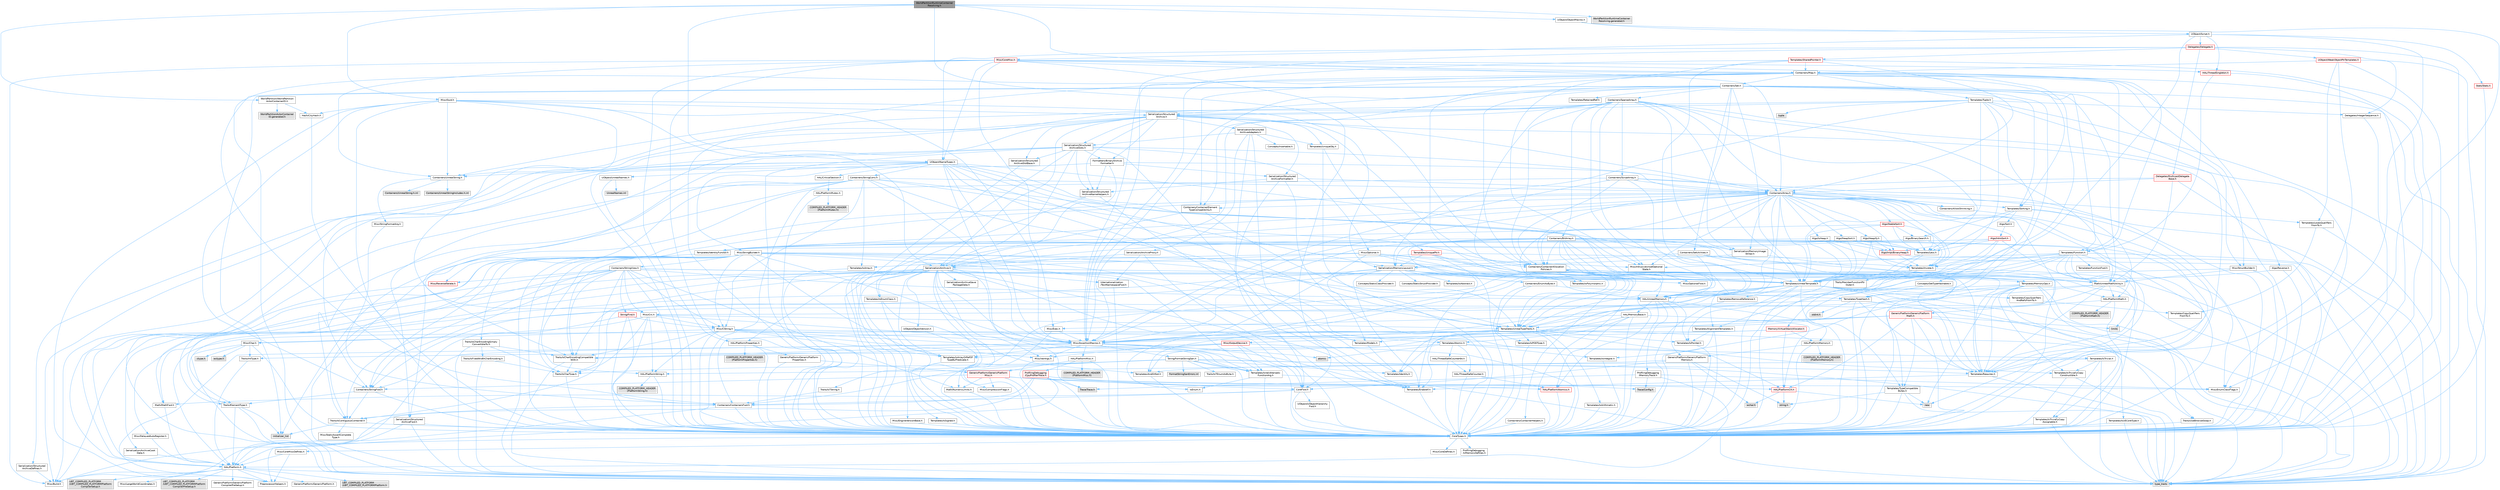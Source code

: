 digraph "WorldPartitionRuntimeContainerResolving.h"
{
 // INTERACTIVE_SVG=YES
 // LATEX_PDF_SIZE
  bgcolor="transparent";
  edge [fontname=Helvetica,fontsize=10,labelfontname=Helvetica,labelfontsize=10];
  node [fontname=Helvetica,fontsize=10,shape=box,height=0.2,width=0.4];
  Node1 [id="Node000001",label="WorldPartitionRuntimeContainer\lResolving.h",height=0.2,width=0.4,color="gray40", fillcolor="grey60", style="filled", fontcolor="black",tooltip=" "];
  Node1 -> Node2 [id="edge1_Node000001_Node000002",color="steelblue1",style="solid",tooltip=" "];
  Node2 [id="Node000002",label="CoreFwd.h",height=0.2,width=0.4,color="grey40", fillcolor="white", style="filled",URL="$d1/d1e/CoreFwd_8h.html",tooltip=" "];
  Node2 -> Node3 [id="edge2_Node000002_Node000003",color="steelblue1",style="solid",tooltip=" "];
  Node3 [id="Node000003",label="CoreTypes.h",height=0.2,width=0.4,color="grey40", fillcolor="white", style="filled",URL="$dc/dec/CoreTypes_8h.html",tooltip=" "];
  Node3 -> Node4 [id="edge3_Node000003_Node000004",color="steelblue1",style="solid",tooltip=" "];
  Node4 [id="Node000004",label="HAL/Platform.h",height=0.2,width=0.4,color="grey40", fillcolor="white", style="filled",URL="$d9/dd0/Platform_8h.html",tooltip=" "];
  Node4 -> Node5 [id="edge4_Node000004_Node000005",color="steelblue1",style="solid",tooltip=" "];
  Node5 [id="Node000005",label="Misc/Build.h",height=0.2,width=0.4,color="grey40", fillcolor="white", style="filled",URL="$d3/dbb/Build_8h.html",tooltip=" "];
  Node4 -> Node6 [id="edge5_Node000004_Node000006",color="steelblue1",style="solid",tooltip=" "];
  Node6 [id="Node000006",label="Misc/LargeWorldCoordinates.h",height=0.2,width=0.4,color="grey40", fillcolor="white", style="filled",URL="$d2/dcb/LargeWorldCoordinates_8h.html",tooltip=" "];
  Node4 -> Node7 [id="edge6_Node000004_Node000007",color="steelblue1",style="solid",tooltip=" "];
  Node7 [id="Node000007",label="type_traits",height=0.2,width=0.4,color="grey60", fillcolor="#E0E0E0", style="filled",tooltip=" "];
  Node4 -> Node8 [id="edge7_Node000004_Node000008",color="steelblue1",style="solid",tooltip=" "];
  Node8 [id="Node000008",label="PreprocessorHelpers.h",height=0.2,width=0.4,color="grey40", fillcolor="white", style="filled",URL="$db/ddb/PreprocessorHelpers_8h.html",tooltip=" "];
  Node4 -> Node9 [id="edge8_Node000004_Node000009",color="steelblue1",style="solid",tooltip=" "];
  Node9 [id="Node000009",label="UBT_COMPILED_PLATFORM\l/UBT_COMPILED_PLATFORMPlatform\lCompilerPreSetup.h",height=0.2,width=0.4,color="grey60", fillcolor="#E0E0E0", style="filled",tooltip=" "];
  Node4 -> Node10 [id="edge9_Node000004_Node000010",color="steelblue1",style="solid",tooltip=" "];
  Node10 [id="Node000010",label="GenericPlatform/GenericPlatform\lCompilerPreSetup.h",height=0.2,width=0.4,color="grey40", fillcolor="white", style="filled",URL="$d9/dc8/GenericPlatformCompilerPreSetup_8h.html",tooltip=" "];
  Node4 -> Node11 [id="edge10_Node000004_Node000011",color="steelblue1",style="solid",tooltip=" "];
  Node11 [id="Node000011",label="GenericPlatform/GenericPlatform.h",height=0.2,width=0.4,color="grey40", fillcolor="white", style="filled",URL="$d6/d84/GenericPlatform_8h.html",tooltip=" "];
  Node4 -> Node12 [id="edge11_Node000004_Node000012",color="steelblue1",style="solid",tooltip=" "];
  Node12 [id="Node000012",label="UBT_COMPILED_PLATFORM\l/UBT_COMPILED_PLATFORMPlatform.h",height=0.2,width=0.4,color="grey60", fillcolor="#E0E0E0", style="filled",tooltip=" "];
  Node4 -> Node13 [id="edge12_Node000004_Node000013",color="steelblue1",style="solid",tooltip=" "];
  Node13 [id="Node000013",label="UBT_COMPILED_PLATFORM\l/UBT_COMPILED_PLATFORMPlatform\lCompilerSetup.h",height=0.2,width=0.4,color="grey60", fillcolor="#E0E0E0", style="filled",tooltip=" "];
  Node3 -> Node14 [id="edge13_Node000003_Node000014",color="steelblue1",style="solid",tooltip=" "];
  Node14 [id="Node000014",label="ProfilingDebugging\l/UMemoryDefines.h",height=0.2,width=0.4,color="grey40", fillcolor="white", style="filled",URL="$d2/da2/UMemoryDefines_8h.html",tooltip=" "];
  Node3 -> Node15 [id="edge14_Node000003_Node000015",color="steelblue1",style="solid",tooltip=" "];
  Node15 [id="Node000015",label="Misc/CoreMiscDefines.h",height=0.2,width=0.4,color="grey40", fillcolor="white", style="filled",URL="$da/d38/CoreMiscDefines_8h.html",tooltip=" "];
  Node15 -> Node4 [id="edge15_Node000015_Node000004",color="steelblue1",style="solid",tooltip=" "];
  Node15 -> Node8 [id="edge16_Node000015_Node000008",color="steelblue1",style="solid",tooltip=" "];
  Node3 -> Node16 [id="edge17_Node000003_Node000016",color="steelblue1",style="solid",tooltip=" "];
  Node16 [id="Node000016",label="Misc/CoreDefines.h",height=0.2,width=0.4,color="grey40", fillcolor="white", style="filled",URL="$d3/dd2/CoreDefines_8h.html",tooltip=" "];
  Node2 -> Node17 [id="edge18_Node000002_Node000017",color="steelblue1",style="solid",tooltip=" "];
  Node17 [id="Node000017",label="Containers/ContainersFwd.h",height=0.2,width=0.4,color="grey40", fillcolor="white", style="filled",URL="$d4/d0a/ContainersFwd_8h.html",tooltip=" "];
  Node17 -> Node4 [id="edge19_Node000017_Node000004",color="steelblue1",style="solid",tooltip=" "];
  Node17 -> Node3 [id="edge20_Node000017_Node000003",color="steelblue1",style="solid",tooltip=" "];
  Node17 -> Node18 [id="edge21_Node000017_Node000018",color="steelblue1",style="solid",tooltip=" "];
  Node18 [id="Node000018",label="Traits/IsContiguousContainer.h",height=0.2,width=0.4,color="grey40", fillcolor="white", style="filled",URL="$d5/d3c/IsContiguousContainer_8h.html",tooltip=" "];
  Node18 -> Node3 [id="edge22_Node000018_Node000003",color="steelblue1",style="solid",tooltip=" "];
  Node18 -> Node19 [id="edge23_Node000018_Node000019",color="steelblue1",style="solid",tooltip=" "];
  Node19 [id="Node000019",label="Misc/StaticAssertComplete\lType.h",height=0.2,width=0.4,color="grey40", fillcolor="white", style="filled",URL="$d5/d4e/StaticAssertCompleteType_8h.html",tooltip=" "];
  Node18 -> Node20 [id="edge24_Node000018_Node000020",color="steelblue1",style="solid",tooltip=" "];
  Node20 [id="Node000020",label="initializer_list",height=0.2,width=0.4,color="grey60", fillcolor="#E0E0E0", style="filled",tooltip=" "];
  Node2 -> Node21 [id="edge25_Node000002_Node000021",color="steelblue1",style="solid",tooltip=" "];
  Node21 [id="Node000021",label="Math/MathFwd.h",height=0.2,width=0.4,color="grey40", fillcolor="white", style="filled",URL="$d2/d10/MathFwd_8h.html",tooltip=" "];
  Node21 -> Node4 [id="edge26_Node000021_Node000004",color="steelblue1",style="solid",tooltip=" "];
  Node2 -> Node22 [id="edge27_Node000002_Node000022",color="steelblue1",style="solid",tooltip=" "];
  Node22 [id="Node000022",label="UObject/UObjectHierarchy\lFwd.h",height=0.2,width=0.4,color="grey40", fillcolor="white", style="filled",URL="$d3/d13/UObjectHierarchyFwd_8h.html",tooltip=" "];
  Node1 -> Node23 [id="edge28_Node000001_Node000023",color="steelblue1",style="solid",tooltip=" "];
  Node23 [id="Node000023",label="Misc/Guid.h",height=0.2,width=0.4,color="grey40", fillcolor="white", style="filled",URL="$d6/d2a/Guid_8h.html",tooltip=" "];
  Node23 -> Node24 [id="edge29_Node000023_Node000024",color="steelblue1",style="solid",tooltip=" "];
  Node24 [id="Node000024",label="Containers/StringFwd.h",height=0.2,width=0.4,color="grey40", fillcolor="white", style="filled",URL="$df/d37/StringFwd_8h.html",tooltip=" "];
  Node24 -> Node3 [id="edge30_Node000024_Node000003",color="steelblue1",style="solid",tooltip=" "];
  Node24 -> Node25 [id="edge31_Node000024_Node000025",color="steelblue1",style="solid",tooltip=" "];
  Node25 [id="Node000025",label="Traits/ElementType.h",height=0.2,width=0.4,color="grey40", fillcolor="white", style="filled",URL="$d5/d4f/ElementType_8h.html",tooltip=" "];
  Node25 -> Node4 [id="edge32_Node000025_Node000004",color="steelblue1",style="solid",tooltip=" "];
  Node25 -> Node20 [id="edge33_Node000025_Node000020",color="steelblue1",style="solid",tooltip=" "];
  Node25 -> Node7 [id="edge34_Node000025_Node000007",color="steelblue1",style="solid",tooltip=" "];
  Node24 -> Node18 [id="edge35_Node000024_Node000018",color="steelblue1",style="solid",tooltip=" "];
  Node23 -> Node26 [id="edge36_Node000023_Node000026",color="steelblue1",style="solid",tooltip=" "];
  Node26 [id="Node000026",label="Containers/UnrealString.h",height=0.2,width=0.4,color="grey40", fillcolor="white", style="filled",URL="$d5/dba/UnrealString_8h.html",tooltip=" "];
  Node26 -> Node27 [id="edge37_Node000026_Node000027",color="steelblue1",style="solid",tooltip=" "];
  Node27 [id="Node000027",label="Containers/UnrealStringIncludes.h.inl",height=0.2,width=0.4,color="grey60", fillcolor="#E0E0E0", style="filled",tooltip=" "];
  Node26 -> Node28 [id="edge38_Node000026_Node000028",color="steelblue1",style="solid",tooltip=" "];
  Node28 [id="Node000028",label="Containers/UnrealString.h.inl",height=0.2,width=0.4,color="grey60", fillcolor="#E0E0E0", style="filled",tooltip=" "];
  Node26 -> Node29 [id="edge39_Node000026_Node000029",color="steelblue1",style="solid",tooltip=" "];
  Node29 [id="Node000029",label="Misc/StringFormatArg.h",height=0.2,width=0.4,color="grey40", fillcolor="white", style="filled",URL="$d2/d16/StringFormatArg_8h.html",tooltip=" "];
  Node29 -> Node17 [id="edge40_Node000029_Node000017",color="steelblue1",style="solid",tooltip=" "];
  Node23 -> Node3 [id="edge41_Node000023_Node000003",color="steelblue1",style="solid",tooltip=" "];
  Node23 -> Node8 [id="edge42_Node000023_Node000008",color="steelblue1",style="solid",tooltip=" "];
  Node23 -> Node30 [id="edge43_Node000023_Node000030",color="steelblue1",style="solid",tooltip=" "];
  Node30 [id="Node000030",label="Hash/CityHash.h",height=0.2,width=0.4,color="grey40", fillcolor="white", style="filled",URL="$d0/d13/CityHash_8h.html",tooltip=" "];
  Node30 -> Node3 [id="edge44_Node000030_Node000003",color="steelblue1",style="solid",tooltip=" "];
  Node23 -> Node31 [id="edge45_Node000023_Node000031",color="steelblue1",style="solid",tooltip=" "];
  Node31 [id="Node000031",label="Misc/AssertionMacros.h",height=0.2,width=0.4,color="grey40", fillcolor="white", style="filled",URL="$d0/dfa/AssertionMacros_8h.html",tooltip=" "];
  Node31 -> Node3 [id="edge46_Node000031_Node000003",color="steelblue1",style="solid",tooltip=" "];
  Node31 -> Node4 [id="edge47_Node000031_Node000004",color="steelblue1",style="solid",tooltip=" "];
  Node31 -> Node32 [id="edge48_Node000031_Node000032",color="steelblue1",style="solid",tooltip=" "];
  Node32 [id="Node000032",label="HAL/PlatformMisc.h",height=0.2,width=0.4,color="grey40", fillcolor="white", style="filled",URL="$d0/df5/PlatformMisc_8h.html",tooltip=" "];
  Node32 -> Node3 [id="edge49_Node000032_Node000003",color="steelblue1",style="solid",tooltip=" "];
  Node32 -> Node33 [id="edge50_Node000032_Node000033",color="steelblue1",style="solid",tooltip=" "];
  Node33 [id="Node000033",label="GenericPlatform/GenericPlatform\lMisc.h",height=0.2,width=0.4,color="red", fillcolor="#FFF0F0", style="filled",URL="$db/d9a/GenericPlatformMisc_8h.html",tooltip=" "];
  Node33 -> Node24 [id="edge51_Node000033_Node000024",color="steelblue1",style="solid",tooltip=" "];
  Node33 -> Node2 [id="edge52_Node000033_Node000002",color="steelblue1",style="solid",tooltip=" "];
  Node33 -> Node3 [id="edge53_Node000033_Node000003",color="steelblue1",style="solid",tooltip=" "];
  Node33 -> Node35 [id="edge54_Node000033_Node000035",color="steelblue1",style="solid",tooltip=" "];
  Node35 [id="Node000035",label="HAL/PlatformCrt.h",height=0.2,width=0.4,color="red", fillcolor="#FFF0F0", style="filled",URL="$d8/d75/PlatformCrt_8h.html",tooltip=" "];
  Node35 -> Node36 [id="edge55_Node000035_Node000036",color="steelblue1",style="solid",tooltip=" "];
  Node36 [id="Node000036",label="new",height=0.2,width=0.4,color="grey60", fillcolor="#E0E0E0", style="filled",tooltip=" "];
  Node35 -> Node37 [id="edge56_Node000035_Node000037",color="steelblue1",style="solid",tooltip=" "];
  Node37 [id="Node000037",label="wchar.h",height=0.2,width=0.4,color="grey60", fillcolor="#E0E0E0", style="filled",tooltip=" "];
  Node35 -> Node44 [id="edge57_Node000035_Node000044",color="steelblue1",style="solid",tooltip=" "];
  Node44 [id="Node000044",label="string.h",height=0.2,width=0.4,color="grey60", fillcolor="#E0E0E0", style="filled",tooltip=" "];
  Node33 -> Node45 [id="edge58_Node000033_Node000045",color="steelblue1",style="solid",tooltip=" "];
  Node45 [id="Node000045",label="Math/NumericLimits.h",height=0.2,width=0.4,color="grey40", fillcolor="white", style="filled",URL="$df/d1b/NumericLimits_8h.html",tooltip=" "];
  Node45 -> Node3 [id="edge59_Node000045_Node000003",color="steelblue1",style="solid",tooltip=" "];
  Node33 -> Node46 [id="edge60_Node000033_Node000046",color="steelblue1",style="solid",tooltip=" "];
  Node46 [id="Node000046",label="Misc/CompressionFlags.h",height=0.2,width=0.4,color="grey40", fillcolor="white", style="filled",URL="$d9/d76/CompressionFlags_8h.html",tooltip=" "];
  Node33 -> Node47 [id="edge61_Node000033_Node000047",color="steelblue1",style="solid",tooltip=" "];
  Node47 [id="Node000047",label="Misc/EnumClassFlags.h",height=0.2,width=0.4,color="grey40", fillcolor="white", style="filled",URL="$d8/de7/EnumClassFlags_8h.html",tooltip=" "];
  Node32 -> Node50 [id="edge62_Node000032_Node000050",color="steelblue1",style="solid",tooltip=" "];
  Node50 [id="Node000050",label="COMPILED_PLATFORM_HEADER\l(PlatformMisc.h)",height=0.2,width=0.4,color="grey60", fillcolor="#E0E0E0", style="filled",tooltip=" "];
  Node32 -> Node51 [id="edge63_Node000032_Node000051",color="steelblue1",style="solid",tooltip=" "];
  Node51 [id="Node000051",label="ProfilingDebugging\l/CpuProfilerTrace.h",height=0.2,width=0.4,color="red", fillcolor="#FFF0F0", style="filled",URL="$da/dcb/CpuProfilerTrace_8h.html",tooltip=" "];
  Node51 -> Node3 [id="edge64_Node000051_Node000003",color="steelblue1",style="solid",tooltip=" "];
  Node51 -> Node17 [id="edge65_Node000051_Node000017",color="steelblue1",style="solid",tooltip=" "];
  Node51 -> Node52 [id="edge66_Node000051_Node000052",color="steelblue1",style="solid",tooltip=" "];
  Node52 [id="Node000052",label="HAL/PlatformAtomics.h",height=0.2,width=0.4,color="red", fillcolor="#FFF0F0", style="filled",URL="$d3/d36/PlatformAtomics_8h.html",tooltip=" "];
  Node52 -> Node3 [id="edge67_Node000052_Node000003",color="steelblue1",style="solid",tooltip=" "];
  Node51 -> Node8 [id="edge68_Node000051_Node000008",color="steelblue1",style="solid",tooltip=" "];
  Node51 -> Node5 [id="edge69_Node000051_Node000005",color="steelblue1",style="solid",tooltip=" "];
  Node51 -> Node55 [id="edge70_Node000051_Node000055",color="steelblue1",style="solid",tooltip=" "];
  Node55 [id="Node000055",label="Trace/Config.h",height=0.2,width=0.4,color="grey60", fillcolor="#E0E0E0", style="filled",tooltip=" "];
  Node51 -> Node58 [id="edge71_Node000051_Node000058",color="steelblue1",style="solid",tooltip=" "];
  Node58 [id="Node000058",label="Trace/Trace.h",height=0.2,width=0.4,color="grey60", fillcolor="#E0E0E0", style="filled",tooltip=" "];
  Node31 -> Node8 [id="edge72_Node000031_Node000008",color="steelblue1",style="solid",tooltip=" "];
  Node31 -> Node59 [id="edge73_Node000031_Node000059",color="steelblue1",style="solid",tooltip=" "];
  Node59 [id="Node000059",label="Templates/EnableIf.h",height=0.2,width=0.4,color="grey40", fillcolor="white", style="filled",URL="$d7/d60/EnableIf_8h.html",tooltip=" "];
  Node59 -> Node3 [id="edge74_Node000059_Node000003",color="steelblue1",style="solid",tooltip=" "];
  Node31 -> Node60 [id="edge75_Node000031_Node000060",color="steelblue1",style="solid",tooltip=" "];
  Node60 [id="Node000060",label="Templates/IsArrayOrRefOf\lTypeByPredicate.h",height=0.2,width=0.4,color="grey40", fillcolor="white", style="filled",URL="$d6/da1/IsArrayOrRefOfTypeByPredicate_8h.html",tooltip=" "];
  Node60 -> Node3 [id="edge76_Node000060_Node000003",color="steelblue1",style="solid",tooltip=" "];
  Node31 -> Node61 [id="edge77_Node000031_Node000061",color="steelblue1",style="solid",tooltip=" "];
  Node61 [id="Node000061",label="Templates/IsValidVariadic\lFunctionArg.h",height=0.2,width=0.4,color="grey40", fillcolor="white", style="filled",URL="$d0/dc8/IsValidVariadicFunctionArg_8h.html",tooltip=" "];
  Node61 -> Node3 [id="edge78_Node000061_Node000003",color="steelblue1",style="solid",tooltip=" "];
  Node61 -> Node62 [id="edge79_Node000061_Node000062",color="steelblue1",style="solid",tooltip=" "];
  Node62 [id="Node000062",label="IsEnum.h",height=0.2,width=0.4,color="grey40", fillcolor="white", style="filled",URL="$d4/de5/IsEnum_8h.html",tooltip=" "];
  Node61 -> Node7 [id="edge80_Node000061_Node000007",color="steelblue1",style="solid",tooltip=" "];
  Node31 -> Node63 [id="edge81_Node000031_Node000063",color="steelblue1",style="solid",tooltip=" "];
  Node63 [id="Node000063",label="Traits/IsCharEncodingCompatible\lWith.h",height=0.2,width=0.4,color="grey40", fillcolor="white", style="filled",URL="$df/dd1/IsCharEncodingCompatibleWith_8h.html",tooltip=" "];
  Node63 -> Node7 [id="edge82_Node000063_Node000007",color="steelblue1",style="solid",tooltip=" "];
  Node63 -> Node64 [id="edge83_Node000063_Node000064",color="steelblue1",style="solid",tooltip=" "];
  Node64 [id="Node000064",label="Traits/IsCharType.h",height=0.2,width=0.4,color="grey40", fillcolor="white", style="filled",URL="$db/d51/IsCharType_8h.html",tooltip=" "];
  Node64 -> Node3 [id="edge84_Node000064_Node000003",color="steelblue1",style="solid",tooltip=" "];
  Node31 -> Node65 [id="edge85_Node000031_Node000065",color="steelblue1",style="solid",tooltip=" "];
  Node65 [id="Node000065",label="Misc/VarArgs.h",height=0.2,width=0.4,color="grey40", fillcolor="white", style="filled",URL="$d5/d6f/VarArgs_8h.html",tooltip=" "];
  Node65 -> Node3 [id="edge86_Node000065_Node000003",color="steelblue1",style="solid",tooltip=" "];
  Node31 -> Node66 [id="edge87_Node000031_Node000066",color="steelblue1",style="solid",tooltip=" "];
  Node66 [id="Node000066",label="String/FormatStringSan.h",height=0.2,width=0.4,color="grey40", fillcolor="white", style="filled",URL="$d3/d8b/FormatStringSan_8h.html",tooltip=" "];
  Node66 -> Node7 [id="edge88_Node000066_Node000007",color="steelblue1",style="solid",tooltip=" "];
  Node66 -> Node3 [id="edge89_Node000066_Node000003",color="steelblue1",style="solid",tooltip=" "];
  Node66 -> Node67 [id="edge90_Node000066_Node000067",color="steelblue1",style="solid",tooltip=" "];
  Node67 [id="Node000067",label="Templates/Requires.h",height=0.2,width=0.4,color="grey40", fillcolor="white", style="filled",URL="$dc/d96/Requires_8h.html",tooltip=" "];
  Node67 -> Node59 [id="edge91_Node000067_Node000059",color="steelblue1",style="solid",tooltip=" "];
  Node67 -> Node7 [id="edge92_Node000067_Node000007",color="steelblue1",style="solid",tooltip=" "];
  Node66 -> Node68 [id="edge93_Node000066_Node000068",color="steelblue1",style="solid",tooltip=" "];
  Node68 [id="Node000068",label="Templates/Identity.h",height=0.2,width=0.4,color="grey40", fillcolor="white", style="filled",URL="$d0/dd5/Identity_8h.html",tooltip=" "];
  Node66 -> Node61 [id="edge94_Node000066_Node000061",color="steelblue1",style="solid",tooltip=" "];
  Node66 -> Node64 [id="edge95_Node000066_Node000064",color="steelblue1",style="solid",tooltip=" "];
  Node66 -> Node69 [id="edge96_Node000066_Node000069",color="steelblue1",style="solid",tooltip=" "];
  Node69 [id="Node000069",label="Traits/IsTEnumAsByte.h",height=0.2,width=0.4,color="grey40", fillcolor="white", style="filled",URL="$d1/de6/IsTEnumAsByte_8h.html",tooltip=" "];
  Node66 -> Node70 [id="edge97_Node000066_Node000070",color="steelblue1",style="solid",tooltip=" "];
  Node70 [id="Node000070",label="Traits/IsTString.h",height=0.2,width=0.4,color="grey40", fillcolor="white", style="filled",URL="$d0/df8/IsTString_8h.html",tooltip=" "];
  Node70 -> Node17 [id="edge98_Node000070_Node000017",color="steelblue1",style="solid",tooltip=" "];
  Node66 -> Node17 [id="edge99_Node000066_Node000017",color="steelblue1",style="solid",tooltip=" "];
  Node66 -> Node71 [id="edge100_Node000066_Node000071",color="steelblue1",style="solid",tooltip=" "];
  Node71 [id="Node000071",label="FormatStringSanErrors.inl",height=0.2,width=0.4,color="grey60", fillcolor="#E0E0E0", style="filled",tooltip=" "];
  Node31 -> Node72 [id="edge101_Node000031_Node000072",color="steelblue1",style="solid",tooltip=" "];
  Node72 [id="Node000072",label="atomic",height=0.2,width=0.4,color="grey60", fillcolor="#E0E0E0", style="filled",tooltip=" "];
  Node23 -> Node73 [id="edge102_Node000023_Node000073",color="steelblue1",style="solid",tooltip=" "];
  Node73 [id="Node000073",label="Misc/Crc.h",height=0.2,width=0.4,color="grey40", fillcolor="white", style="filled",URL="$d4/dd2/Crc_8h.html",tooltip=" "];
  Node73 -> Node3 [id="edge103_Node000073_Node000003",color="steelblue1",style="solid",tooltip=" "];
  Node73 -> Node74 [id="edge104_Node000073_Node000074",color="steelblue1",style="solid",tooltip=" "];
  Node74 [id="Node000074",label="HAL/PlatformString.h",height=0.2,width=0.4,color="grey40", fillcolor="white", style="filled",URL="$db/db5/PlatformString_8h.html",tooltip=" "];
  Node74 -> Node3 [id="edge105_Node000074_Node000003",color="steelblue1",style="solid",tooltip=" "];
  Node74 -> Node75 [id="edge106_Node000074_Node000075",color="steelblue1",style="solid",tooltip=" "];
  Node75 [id="Node000075",label="COMPILED_PLATFORM_HEADER\l(PlatformString.h)",height=0.2,width=0.4,color="grey60", fillcolor="#E0E0E0", style="filled",tooltip=" "];
  Node73 -> Node31 [id="edge107_Node000073_Node000031",color="steelblue1",style="solid",tooltip=" "];
  Node73 -> Node76 [id="edge108_Node000073_Node000076",color="steelblue1",style="solid",tooltip=" "];
  Node76 [id="Node000076",label="Misc/CString.h",height=0.2,width=0.4,color="grey40", fillcolor="white", style="filled",URL="$d2/d49/CString_8h.html",tooltip=" "];
  Node76 -> Node3 [id="edge109_Node000076_Node000003",color="steelblue1",style="solid",tooltip=" "];
  Node76 -> Node35 [id="edge110_Node000076_Node000035",color="steelblue1",style="solid",tooltip=" "];
  Node76 -> Node74 [id="edge111_Node000076_Node000074",color="steelblue1",style="solid",tooltip=" "];
  Node76 -> Node31 [id="edge112_Node000076_Node000031",color="steelblue1",style="solid",tooltip=" "];
  Node76 -> Node77 [id="edge113_Node000076_Node000077",color="steelblue1",style="solid",tooltip=" "];
  Node77 [id="Node000077",label="Misc/Char.h",height=0.2,width=0.4,color="grey40", fillcolor="white", style="filled",URL="$d0/d58/Char_8h.html",tooltip=" "];
  Node77 -> Node3 [id="edge114_Node000077_Node000003",color="steelblue1",style="solid",tooltip=" "];
  Node77 -> Node78 [id="edge115_Node000077_Node000078",color="steelblue1",style="solid",tooltip=" "];
  Node78 [id="Node000078",label="Traits/IntType.h",height=0.2,width=0.4,color="grey40", fillcolor="white", style="filled",URL="$d7/deb/IntType_8h.html",tooltip=" "];
  Node78 -> Node4 [id="edge116_Node000078_Node000004",color="steelblue1",style="solid",tooltip=" "];
  Node77 -> Node79 [id="edge117_Node000077_Node000079",color="steelblue1",style="solid",tooltip=" "];
  Node79 [id="Node000079",label="ctype.h",height=0.2,width=0.4,color="grey60", fillcolor="#E0E0E0", style="filled",tooltip=" "];
  Node77 -> Node80 [id="edge118_Node000077_Node000080",color="steelblue1",style="solid",tooltip=" "];
  Node80 [id="Node000080",label="wctype.h",height=0.2,width=0.4,color="grey60", fillcolor="#E0E0E0", style="filled",tooltip=" "];
  Node77 -> Node7 [id="edge119_Node000077_Node000007",color="steelblue1",style="solid",tooltip=" "];
  Node76 -> Node65 [id="edge120_Node000076_Node000065",color="steelblue1",style="solid",tooltip=" "];
  Node76 -> Node60 [id="edge121_Node000076_Node000060",color="steelblue1",style="solid",tooltip=" "];
  Node76 -> Node61 [id="edge122_Node000076_Node000061",color="steelblue1",style="solid",tooltip=" "];
  Node76 -> Node63 [id="edge123_Node000076_Node000063",color="steelblue1",style="solid",tooltip=" "];
  Node73 -> Node77 [id="edge124_Node000073_Node000077",color="steelblue1",style="solid",tooltip=" "];
  Node73 -> Node81 [id="edge125_Node000073_Node000081",color="steelblue1",style="solid",tooltip=" "];
  Node81 [id="Node000081",label="Templates/UnrealTypeTraits.h",height=0.2,width=0.4,color="grey40", fillcolor="white", style="filled",URL="$d2/d2d/UnrealTypeTraits_8h.html",tooltip=" "];
  Node81 -> Node3 [id="edge126_Node000081_Node000003",color="steelblue1",style="solid",tooltip=" "];
  Node81 -> Node82 [id="edge127_Node000081_Node000082",color="steelblue1",style="solid",tooltip=" "];
  Node82 [id="Node000082",label="Templates/IsPointer.h",height=0.2,width=0.4,color="grey40", fillcolor="white", style="filled",URL="$d7/d05/IsPointer_8h.html",tooltip=" "];
  Node82 -> Node3 [id="edge128_Node000082_Node000003",color="steelblue1",style="solid",tooltip=" "];
  Node81 -> Node31 [id="edge129_Node000081_Node000031",color="steelblue1",style="solid",tooltip=" "];
  Node81 -> Node83 [id="edge130_Node000081_Node000083",color="steelblue1",style="solid",tooltip=" "];
  Node83 [id="Node000083",label="Templates/AndOrNot.h",height=0.2,width=0.4,color="grey40", fillcolor="white", style="filled",URL="$db/d0a/AndOrNot_8h.html",tooltip=" "];
  Node83 -> Node3 [id="edge131_Node000083_Node000003",color="steelblue1",style="solid",tooltip=" "];
  Node81 -> Node59 [id="edge132_Node000081_Node000059",color="steelblue1",style="solid",tooltip=" "];
  Node81 -> Node84 [id="edge133_Node000081_Node000084",color="steelblue1",style="solid",tooltip=" "];
  Node84 [id="Node000084",label="Templates/IsArithmetic.h",height=0.2,width=0.4,color="grey40", fillcolor="white", style="filled",URL="$d2/d5d/IsArithmetic_8h.html",tooltip=" "];
  Node84 -> Node3 [id="edge134_Node000084_Node000003",color="steelblue1",style="solid",tooltip=" "];
  Node81 -> Node62 [id="edge135_Node000081_Node000062",color="steelblue1",style="solid",tooltip=" "];
  Node81 -> Node85 [id="edge136_Node000081_Node000085",color="steelblue1",style="solid",tooltip=" "];
  Node85 [id="Node000085",label="Templates/Models.h",height=0.2,width=0.4,color="grey40", fillcolor="white", style="filled",URL="$d3/d0c/Models_8h.html",tooltip=" "];
  Node85 -> Node68 [id="edge137_Node000085_Node000068",color="steelblue1",style="solid",tooltip=" "];
  Node81 -> Node86 [id="edge138_Node000081_Node000086",color="steelblue1",style="solid",tooltip=" "];
  Node86 [id="Node000086",label="Templates/IsPODType.h",height=0.2,width=0.4,color="grey40", fillcolor="white", style="filled",URL="$d7/db1/IsPODType_8h.html",tooltip=" "];
  Node86 -> Node3 [id="edge139_Node000086_Node000003",color="steelblue1",style="solid",tooltip=" "];
  Node81 -> Node87 [id="edge140_Node000081_Node000087",color="steelblue1",style="solid",tooltip=" "];
  Node87 [id="Node000087",label="Templates/IsUECoreType.h",height=0.2,width=0.4,color="grey40", fillcolor="white", style="filled",URL="$d1/db8/IsUECoreType_8h.html",tooltip=" "];
  Node87 -> Node3 [id="edge141_Node000087_Node000003",color="steelblue1",style="solid",tooltip=" "];
  Node87 -> Node7 [id="edge142_Node000087_Node000007",color="steelblue1",style="solid",tooltip=" "];
  Node81 -> Node88 [id="edge143_Node000081_Node000088",color="steelblue1",style="solid",tooltip=" "];
  Node88 [id="Node000088",label="Templates/IsTriviallyCopy\lConstructible.h",height=0.2,width=0.4,color="grey40", fillcolor="white", style="filled",URL="$d3/d78/IsTriviallyCopyConstructible_8h.html",tooltip=" "];
  Node88 -> Node3 [id="edge144_Node000088_Node000003",color="steelblue1",style="solid",tooltip=" "];
  Node88 -> Node7 [id="edge145_Node000088_Node000007",color="steelblue1",style="solid",tooltip=" "];
  Node73 -> Node64 [id="edge146_Node000073_Node000064",color="steelblue1",style="solid",tooltip=" "];
  Node23 -> Node89 [id="edge147_Node000023_Node000089",color="steelblue1",style="solid",tooltip=" "];
  Node89 [id="Node000089",label="Serialization/Archive.h",height=0.2,width=0.4,color="grey40", fillcolor="white", style="filled",URL="$d7/d3b/Archive_8h.html",tooltip=" "];
  Node89 -> Node2 [id="edge148_Node000089_Node000002",color="steelblue1",style="solid",tooltip=" "];
  Node89 -> Node3 [id="edge149_Node000089_Node000003",color="steelblue1",style="solid",tooltip=" "];
  Node89 -> Node90 [id="edge150_Node000089_Node000090",color="steelblue1",style="solid",tooltip=" "];
  Node90 [id="Node000090",label="HAL/PlatformProperties.h",height=0.2,width=0.4,color="grey40", fillcolor="white", style="filled",URL="$d9/db0/PlatformProperties_8h.html",tooltip=" "];
  Node90 -> Node3 [id="edge151_Node000090_Node000003",color="steelblue1",style="solid",tooltip=" "];
  Node90 -> Node91 [id="edge152_Node000090_Node000091",color="steelblue1",style="solid",tooltip=" "];
  Node91 [id="Node000091",label="GenericPlatform/GenericPlatform\lProperties.h",height=0.2,width=0.4,color="grey40", fillcolor="white", style="filled",URL="$d2/dcd/GenericPlatformProperties_8h.html",tooltip=" "];
  Node91 -> Node3 [id="edge153_Node000091_Node000003",color="steelblue1",style="solid",tooltip=" "];
  Node91 -> Node33 [id="edge154_Node000091_Node000033",color="steelblue1",style="solid",tooltip=" "];
  Node90 -> Node92 [id="edge155_Node000090_Node000092",color="steelblue1",style="solid",tooltip=" "];
  Node92 [id="Node000092",label="COMPILED_PLATFORM_HEADER\l(PlatformProperties.h)",height=0.2,width=0.4,color="grey60", fillcolor="#E0E0E0", style="filled",tooltip=" "];
  Node89 -> Node93 [id="edge156_Node000089_Node000093",color="steelblue1",style="solid",tooltip=" "];
  Node93 [id="Node000093",label="Internationalization\l/TextNamespaceFwd.h",height=0.2,width=0.4,color="grey40", fillcolor="white", style="filled",URL="$d8/d97/TextNamespaceFwd_8h.html",tooltip=" "];
  Node93 -> Node3 [id="edge157_Node000093_Node000003",color="steelblue1",style="solid",tooltip=" "];
  Node89 -> Node21 [id="edge158_Node000089_Node000021",color="steelblue1",style="solid",tooltip=" "];
  Node89 -> Node31 [id="edge159_Node000089_Node000031",color="steelblue1",style="solid",tooltip=" "];
  Node89 -> Node5 [id="edge160_Node000089_Node000005",color="steelblue1",style="solid",tooltip=" "];
  Node89 -> Node46 [id="edge161_Node000089_Node000046",color="steelblue1",style="solid",tooltip=" "];
  Node89 -> Node94 [id="edge162_Node000089_Node000094",color="steelblue1",style="solid",tooltip=" "];
  Node94 [id="Node000094",label="Misc/EngineVersionBase.h",height=0.2,width=0.4,color="grey40", fillcolor="white", style="filled",URL="$d5/d2b/EngineVersionBase_8h.html",tooltip=" "];
  Node94 -> Node3 [id="edge163_Node000094_Node000003",color="steelblue1",style="solid",tooltip=" "];
  Node89 -> Node65 [id="edge164_Node000089_Node000065",color="steelblue1",style="solid",tooltip=" "];
  Node89 -> Node95 [id="edge165_Node000089_Node000095",color="steelblue1",style="solid",tooltip=" "];
  Node95 [id="Node000095",label="Serialization/ArchiveCook\lData.h",height=0.2,width=0.4,color="grey40", fillcolor="white", style="filled",URL="$dc/db6/ArchiveCookData_8h.html",tooltip=" "];
  Node95 -> Node4 [id="edge166_Node000095_Node000004",color="steelblue1",style="solid",tooltip=" "];
  Node89 -> Node96 [id="edge167_Node000089_Node000096",color="steelblue1",style="solid",tooltip=" "];
  Node96 [id="Node000096",label="Serialization/ArchiveSave\lPackageData.h",height=0.2,width=0.4,color="grey40", fillcolor="white", style="filled",URL="$d1/d37/ArchiveSavePackageData_8h.html",tooltip=" "];
  Node89 -> Node59 [id="edge168_Node000089_Node000059",color="steelblue1",style="solid",tooltip=" "];
  Node89 -> Node60 [id="edge169_Node000089_Node000060",color="steelblue1",style="solid",tooltip=" "];
  Node89 -> Node97 [id="edge170_Node000089_Node000097",color="steelblue1",style="solid",tooltip=" "];
  Node97 [id="Node000097",label="Templates/IsEnumClass.h",height=0.2,width=0.4,color="grey40", fillcolor="white", style="filled",URL="$d7/d15/IsEnumClass_8h.html",tooltip=" "];
  Node97 -> Node3 [id="edge171_Node000097_Node000003",color="steelblue1",style="solid",tooltip=" "];
  Node97 -> Node83 [id="edge172_Node000097_Node000083",color="steelblue1",style="solid",tooltip=" "];
  Node89 -> Node98 [id="edge173_Node000089_Node000098",color="steelblue1",style="solid",tooltip=" "];
  Node98 [id="Node000098",label="Templates/IsSigned.h",height=0.2,width=0.4,color="grey40", fillcolor="white", style="filled",URL="$d8/dd8/IsSigned_8h.html",tooltip=" "];
  Node98 -> Node3 [id="edge174_Node000098_Node000003",color="steelblue1",style="solid",tooltip=" "];
  Node89 -> Node61 [id="edge175_Node000089_Node000061",color="steelblue1",style="solid",tooltip=" "];
  Node89 -> Node99 [id="edge176_Node000089_Node000099",color="steelblue1",style="solid",tooltip=" "];
  Node99 [id="Node000099",label="Templates/UnrealTemplate.h",height=0.2,width=0.4,color="grey40", fillcolor="white", style="filled",URL="$d4/d24/UnrealTemplate_8h.html",tooltip=" "];
  Node99 -> Node3 [id="edge177_Node000099_Node000003",color="steelblue1",style="solid",tooltip=" "];
  Node99 -> Node82 [id="edge178_Node000099_Node000082",color="steelblue1",style="solid",tooltip=" "];
  Node99 -> Node100 [id="edge179_Node000099_Node000100",color="steelblue1",style="solid",tooltip=" "];
  Node100 [id="Node000100",label="HAL/UnrealMemory.h",height=0.2,width=0.4,color="grey40", fillcolor="white", style="filled",URL="$d9/d96/UnrealMemory_8h.html",tooltip=" "];
  Node100 -> Node3 [id="edge180_Node000100_Node000003",color="steelblue1",style="solid",tooltip=" "];
  Node100 -> Node101 [id="edge181_Node000100_Node000101",color="steelblue1",style="solid",tooltip=" "];
  Node101 [id="Node000101",label="GenericPlatform/GenericPlatform\lMemory.h",height=0.2,width=0.4,color="grey40", fillcolor="white", style="filled",URL="$dd/d22/GenericPlatformMemory_8h.html",tooltip=" "];
  Node101 -> Node2 [id="edge182_Node000101_Node000002",color="steelblue1",style="solid",tooltip=" "];
  Node101 -> Node3 [id="edge183_Node000101_Node000003",color="steelblue1",style="solid",tooltip=" "];
  Node101 -> Node74 [id="edge184_Node000101_Node000074",color="steelblue1",style="solid",tooltip=" "];
  Node101 -> Node44 [id="edge185_Node000101_Node000044",color="steelblue1",style="solid",tooltip=" "];
  Node101 -> Node37 [id="edge186_Node000101_Node000037",color="steelblue1",style="solid",tooltip=" "];
  Node100 -> Node102 [id="edge187_Node000100_Node000102",color="steelblue1",style="solid",tooltip=" "];
  Node102 [id="Node000102",label="HAL/MemoryBase.h",height=0.2,width=0.4,color="grey40", fillcolor="white", style="filled",URL="$d6/d9f/MemoryBase_8h.html",tooltip=" "];
  Node102 -> Node3 [id="edge188_Node000102_Node000003",color="steelblue1",style="solid",tooltip=" "];
  Node102 -> Node52 [id="edge189_Node000102_Node000052",color="steelblue1",style="solid",tooltip=" "];
  Node102 -> Node35 [id="edge190_Node000102_Node000035",color="steelblue1",style="solid",tooltip=" "];
  Node102 -> Node103 [id="edge191_Node000102_Node000103",color="steelblue1",style="solid",tooltip=" "];
  Node103 [id="Node000103",label="Misc/Exec.h",height=0.2,width=0.4,color="grey40", fillcolor="white", style="filled",URL="$de/ddb/Exec_8h.html",tooltip=" "];
  Node103 -> Node3 [id="edge192_Node000103_Node000003",color="steelblue1",style="solid",tooltip=" "];
  Node103 -> Node31 [id="edge193_Node000103_Node000031",color="steelblue1",style="solid",tooltip=" "];
  Node102 -> Node104 [id="edge194_Node000102_Node000104",color="steelblue1",style="solid",tooltip=" "];
  Node104 [id="Node000104",label="Misc/OutputDevice.h",height=0.2,width=0.4,color="red", fillcolor="#FFF0F0", style="filled",URL="$d7/d32/OutputDevice_8h.html",tooltip=" "];
  Node104 -> Node2 [id="edge195_Node000104_Node000002",color="steelblue1",style="solid",tooltip=" "];
  Node104 -> Node3 [id="edge196_Node000104_Node000003",color="steelblue1",style="solid",tooltip=" "];
  Node104 -> Node65 [id="edge197_Node000104_Node000065",color="steelblue1",style="solid",tooltip=" "];
  Node104 -> Node60 [id="edge198_Node000104_Node000060",color="steelblue1",style="solid",tooltip=" "];
  Node104 -> Node61 [id="edge199_Node000104_Node000061",color="steelblue1",style="solid",tooltip=" "];
  Node104 -> Node63 [id="edge200_Node000104_Node000063",color="steelblue1",style="solid",tooltip=" "];
  Node102 -> Node106 [id="edge201_Node000102_Node000106",color="steelblue1",style="solid",tooltip=" "];
  Node106 [id="Node000106",label="Templates/Atomic.h",height=0.2,width=0.4,color="grey40", fillcolor="white", style="filled",URL="$d3/d91/Atomic_8h.html",tooltip=" "];
  Node106 -> Node107 [id="edge202_Node000106_Node000107",color="steelblue1",style="solid",tooltip=" "];
  Node107 [id="Node000107",label="HAL/ThreadSafeCounter.h",height=0.2,width=0.4,color="grey40", fillcolor="white", style="filled",URL="$dc/dc9/ThreadSafeCounter_8h.html",tooltip=" "];
  Node107 -> Node3 [id="edge203_Node000107_Node000003",color="steelblue1",style="solid",tooltip=" "];
  Node107 -> Node52 [id="edge204_Node000107_Node000052",color="steelblue1",style="solid",tooltip=" "];
  Node106 -> Node108 [id="edge205_Node000106_Node000108",color="steelblue1",style="solid",tooltip=" "];
  Node108 [id="Node000108",label="HAL/ThreadSafeCounter64.h",height=0.2,width=0.4,color="grey40", fillcolor="white", style="filled",URL="$d0/d12/ThreadSafeCounter64_8h.html",tooltip=" "];
  Node108 -> Node3 [id="edge206_Node000108_Node000003",color="steelblue1",style="solid",tooltip=" "];
  Node108 -> Node107 [id="edge207_Node000108_Node000107",color="steelblue1",style="solid",tooltip=" "];
  Node106 -> Node109 [id="edge208_Node000106_Node000109",color="steelblue1",style="solid",tooltip=" "];
  Node109 [id="Node000109",label="Templates/IsIntegral.h",height=0.2,width=0.4,color="grey40", fillcolor="white", style="filled",URL="$da/d64/IsIntegral_8h.html",tooltip=" "];
  Node109 -> Node3 [id="edge209_Node000109_Node000003",color="steelblue1",style="solid",tooltip=" "];
  Node106 -> Node110 [id="edge210_Node000106_Node000110",color="steelblue1",style="solid",tooltip=" "];
  Node110 [id="Node000110",label="Templates/IsTrivial.h",height=0.2,width=0.4,color="grey40", fillcolor="white", style="filled",URL="$da/d4c/IsTrivial_8h.html",tooltip=" "];
  Node110 -> Node83 [id="edge211_Node000110_Node000083",color="steelblue1",style="solid",tooltip=" "];
  Node110 -> Node88 [id="edge212_Node000110_Node000088",color="steelblue1",style="solid",tooltip=" "];
  Node110 -> Node111 [id="edge213_Node000110_Node000111",color="steelblue1",style="solid",tooltip=" "];
  Node111 [id="Node000111",label="Templates/IsTriviallyCopy\lAssignable.h",height=0.2,width=0.4,color="grey40", fillcolor="white", style="filled",URL="$d2/df2/IsTriviallyCopyAssignable_8h.html",tooltip=" "];
  Node111 -> Node3 [id="edge214_Node000111_Node000003",color="steelblue1",style="solid",tooltip=" "];
  Node111 -> Node7 [id="edge215_Node000111_Node000007",color="steelblue1",style="solid",tooltip=" "];
  Node110 -> Node7 [id="edge216_Node000110_Node000007",color="steelblue1",style="solid",tooltip=" "];
  Node106 -> Node78 [id="edge217_Node000106_Node000078",color="steelblue1",style="solid",tooltip=" "];
  Node106 -> Node72 [id="edge218_Node000106_Node000072",color="steelblue1",style="solid",tooltip=" "];
  Node100 -> Node112 [id="edge219_Node000100_Node000112",color="steelblue1",style="solid",tooltip=" "];
  Node112 [id="Node000112",label="HAL/PlatformMemory.h",height=0.2,width=0.4,color="grey40", fillcolor="white", style="filled",URL="$de/d68/PlatformMemory_8h.html",tooltip=" "];
  Node112 -> Node3 [id="edge220_Node000112_Node000003",color="steelblue1",style="solid",tooltip=" "];
  Node112 -> Node101 [id="edge221_Node000112_Node000101",color="steelblue1",style="solid",tooltip=" "];
  Node112 -> Node113 [id="edge222_Node000112_Node000113",color="steelblue1",style="solid",tooltip=" "];
  Node113 [id="Node000113",label="COMPILED_PLATFORM_HEADER\l(PlatformMemory.h)",height=0.2,width=0.4,color="grey60", fillcolor="#E0E0E0", style="filled",tooltip=" "];
  Node100 -> Node114 [id="edge223_Node000100_Node000114",color="steelblue1",style="solid",tooltip=" "];
  Node114 [id="Node000114",label="ProfilingDebugging\l/MemoryTrace.h",height=0.2,width=0.4,color="grey40", fillcolor="white", style="filled",URL="$da/dd7/MemoryTrace_8h.html",tooltip=" "];
  Node114 -> Node4 [id="edge224_Node000114_Node000004",color="steelblue1",style="solid",tooltip=" "];
  Node114 -> Node47 [id="edge225_Node000114_Node000047",color="steelblue1",style="solid",tooltip=" "];
  Node114 -> Node55 [id="edge226_Node000114_Node000055",color="steelblue1",style="solid",tooltip=" "];
  Node114 -> Node58 [id="edge227_Node000114_Node000058",color="steelblue1",style="solid",tooltip=" "];
  Node100 -> Node82 [id="edge228_Node000100_Node000082",color="steelblue1",style="solid",tooltip=" "];
  Node99 -> Node115 [id="edge229_Node000099_Node000115",color="steelblue1",style="solid",tooltip=" "];
  Node115 [id="Node000115",label="Templates/CopyQualifiers\lAndRefsFromTo.h",height=0.2,width=0.4,color="grey40", fillcolor="white", style="filled",URL="$d3/db3/CopyQualifiersAndRefsFromTo_8h.html",tooltip=" "];
  Node115 -> Node116 [id="edge230_Node000115_Node000116",color="steelblue1",style="solid",tooltip=" "];
  Node116 [id="Node000116",label="Templates/CopyQualifiers\lFromTo.h",height=0.2,width=0.4,color="grey40", fillcolor="white", style="filled",URL="$d5/db4/CopyQualifiersFromTo_8h.html",tooltip=" "];
  Node99 -> Node81 [id="edge231_Node000099_Node000081",color="steelblue1",style="solid",tooltip=" "];
  Node99 -> Node117 [id="edge232_Node000099_Node000117",color="steelblue1",style="solid",tooltip=" "];
  Node117 [id="Node000117",label="Templates/RemoveReference.h",height=0.2,width=0.4,color="grey40", fillcolor="white", style="filled",URL="$da/dbe/RemoveReference_8h.html",tooltip=" "];
  Node117 -> Node3 [id="edge233_Node000117_Node000003",color="steelblue1",style="solid",tooltip=" "];
  Node99 -> Node67 [id="edge234_Node000099_Node000067",color="steelblue1",style="solid",tooltip=" "];
  Node99 -> Node118 [id="edge235_Node000099_Node000118",color="steelblue1",style="solid",tooltip=" "];
  Node118 [id="Node000118",label="Templates/TypeCompatible\lBytes.h",height=0.2,width=0.4,color="grey40", fillcolor="white", style="filled",URL="$df/d0a/TypeCompatibleBytes_8h.html",tooltip=" "];
  Node118 -> Node3 [id="edge236_Node000118_Node000003",color="steelblue1",style="solid",tooltip=" "];
  Node118 -> Node44 [id="edge237_Node000118_Node000044",color="steelblue1",style="solid",tooltip=" "];
  Node118 -> Node36 [id="edge238_Node000118_Node000036",color="steelblue1",style="solid",tooltip=" "];
  Node118 -> Node7 [id="edge239_Node000118_Node000007",color="steelblue1",style="solid",tooltip=" "];
  Node99 -> Node68 [id="edge240_Node000099_Node000068",color="steelblue1",style="solid",tooltip=" "];
  Node99 -> Node18 [id="edge241_Node000099_Node000018",color="steelblue1",style="solid",tooltip=" "];
  Node99 -> Node119 [id="edge242_Node000099_Node000119",color="steelblue1",style="solid",tooltip=" "];
  Node119 [id="Node000119",label="Traits/UseBitwiseSwap.h",height=0.2,width=0.4,color="grey40", fillcolor="white", style="filled",URL="$db/df3/UseBitwiseSwap_8h.html",tooltip=" "];
  Node119 -> Node3 [id="edge243_Node000119_Node000003",color="steelblue1",style="solid",tooltip=" "];
  Node119 -> Node7 [id="edge244_Node000119_Node000007",color="steelblue1",style="solid",tooltip=" "];
  Node99 -> Node7 [id="edge245_Node000099_Node000007",color="steelblue1",style="solid",tooltip=" "];
  Node89 -> Node63 [id="edge246_Node000089_Node000063",color="steelblue1",style="solid",tooltip=" "];
  Node89 -> Node120 [id="edge247_Node000089_Node000120",color="steelblue1",style="solid",tooltip=" "];
  Node120 [id="Node000120",label="UObject/ObjectVersion.h",height=0.2,width=0.4,color="grey40", fillcolor="white", style="filled",URL="$da/d63/ObjectVersion_8h.html",tooltip=" "];
  Node120 -> Node3 [id="edge248_Node000120_Node000003",color="steelblue1",style="solid",tooltip=" "];
  Node23 -> Node121 [id="edge249_Node000023_Node000121",color="steelblue1",style="solid",tooltip=" "];
  Node121 [id="Node000121",label="Serialization/MemoryLayout.h",height=0.2,width=0.4,color="grey40", fillcolor="white", style="filled",URL="$d7/d66/MemoryLayout_8h.html",tooltip=" "];
  Node121 -> Node122 [id="edge250_Node000121_Node000122",color="steelblue1",style="solid",tooltip=" "];
  Node122 [id="Node000122",label="Concepts/StaticClassProvider.h",height=0.2,width=0.4,color="grey40", fillcolor="white", style="filled",URL="$dd/d83/StaticClassProvider_8h.html",tooltip=" "];
  Node121 -> Node123 [id="edge251_Node000121_Node000123",color="steelblue1",style="solid",tooltip=" "];
  Node123 [id="Node000123",label="Concepts/StaticStructProvider.h",height=0.2,width=0.4,color="grey40", fillcolor="white", style="filled",URL="$d5/d77/StaticStructProvider_8h.html",tooltip=" "];
  Node121 -> Node124 [id="edge252_Node000121_Node000124",color="steelblue1",style="solid",tooltip=" "];
  Node124 [id="Node000124",label="Containers/EnumAsByte.h",height=0.2,width=0.4,color="grey40", fillcolor="white", style="filled",URL="$d6/d9a/EnumAsByte_8h.html",tooltip=" "];
  Node124 -> Node3 [id="edge253_Node000124_Node000003",color="steelblue1",style="solid",tooltip=" "];
  Node124 -> Node86 [id="edge254_Node000124_Node000086",color="steelblue1",style="solid",tooltip=" "];
  Node124 -> Node125 [id="edge255_Node000124_Node000125",color="steelblue1",style="solid",tooltip=" "];
  Node125 [id="Node000125",label="Templates/TypeHash.h",height=0.2,width=0.4,color="grey40", fillcolor="white", style="filled",URL="$d1/d62/TypeHash_8h.html",tooltip=" "];
  Node125 -> Node3 [id="edge256_Node000125_Node000003",color="steelblue1",style="solid",tooltip=" "];
  Node125 -> Node67 [id="edge257_Node000125_Node000067",color="steelblue1",style="solid",tooltip=" "];
  Node125 -> Node73 [id="edge258_Node000125_Node000073",color="steelblue1",style="solid",tooltip=" "];
  Node125 -> Node126 [id="edge259_Node000125_Node000126",color="steelblue1",style="solid",tooltip=" "];
  Node126 [id="Node000126",label="stdint.h",height=0.2,width=0.4,color="grey60", fillcolor="#E0E0E0", style="filled",tooltip=" "];
  Node125 -> Node7 [id="edge260_Node000125_Node000007",color="steelblue1",style="solid",tooltip=" "];
  Node121 -> Node24 [id="edge261_Node000121_Node000024",color="steelblue1",style="solid",tooltip=" "];
  Node121 -> Node100 [id="edge262_Node000121_Node000100",color="steelblue1",style="solid",tooltip=" "];
  Node121 -> Node127 [id="edge263_Node000121_Node000127",color="steelblue1",style="solid",tooltip=" "];
  Node127 [id="Node000127",label="Misc/DelayedAutoRegister.h",height=0.2,width=0.4,color="grey40", fillcolor="white", style="filled",URL="$d1/dda/DelayedAutoRegister_8h.html",tooltip=" "];
  Node127 -> Node4 [id="edge264_Node000127_Node000004",color="steelblue1",style="solid",tooltip=" "];
  Node121 -> Node59 [id="edge265_Node000121_Node000059",color="steelblue1",style="solid",tooltip=" "];
  Node121 -> Node128 [id="edge266_Node000121_Node000128",color="steelblue1",style="solid",tooltip=" "];
  Node128 [id="Node000128",label="Templates/IsAbstract.h",height=0.2,width=0.4,color="grey40", fillcolor="white", style="filled",URL="$d8/db7/IsAbstract_8h.html",tooltip=" "];
  Node121 -> Node129 [id="edge267_Node000121_Node000129",color="steelblue1",style="solid",tooltip=" "];
  Node129 [id="Node000129",label="Templates/IsPolymorphic.h",height=0.2,width=0.4,color="grey40", fillcolor="white", style="filled",URL="$dc/d20/IsPolymorphic_8h.html",tooltip=" "];
  Node121 -> Node85 [id="edge268_Node000121_Node000085",color="steelblue1",style="solid",tooltip=" "];
  Node121 -> Node99 [id="edge269_Node000121_Node000099",color="steelblue1",style="solid",tooltip=" "];
  Node23 -> Node130 [id="edge270_Node000023_Node000130",color="steelblue1",style="solid",tooltip=" "];
  Node130 [id="Node000130",label="Serialization/Structured\lArchive.h",height=0.2,width=0.4,color="grey40", fillcolor="white", style="filled",URL="$d9/d1e/StructuredArchive_8h.html",tooltip=" "];
  Node130 -> Node131 [id="edge271_Node000130_Node000131",color="steelblue1",style="solid",tooltip=" "];
  Node131 [id="Node000131",label="Containers/Array.h",height=0.2,width=0.4,color="grey40", fillcolor="white", style="filled",URL="$df/dd0/Array_8h.html",tooltip=" "];
  Node131 -> Node3 [id="edge272_Node000131_Node000003",color="steelblue1",style="solid",tooltip=" "];
  Node131 -> Node31 [id="edge273_Node000131_Node000031",color="steelblue1",style="solid",tooltip=" "];
  Node131 -> Node132 [id="edge274_Node000131_Node000132",color="steelblue1",style="solid",tooltip=" "];
  Node132 [id="Node000132",label="Misc/IntrusiveUnsetOptional\lState.h",height=0.2,width=0.4,color="grey40", fillcolor="white", style="filled",URL="$d2/d0a/IntrusiveUnsetOptionalState_8h.html",tooltip=" "];
  Node132 -> Node133 [id="edge275_Node000132_Node000133",color="steelblue1",style="solid",tooltip=" "];
  Node133 [id="Node000133",label="Misc/OptionalFwd.h",height=0.2,width=0.4,color="grey40", fillcolor="white", style="filled",URL="$dc/d50/OptionalFwd_8h.html",tooltip=" "];
  Node131 -> Node134 [id="edge276_Node000131_Node000134",color="steelblue1",style="solid",tooltip=" "];
  Node134 [id="Node000134",label="Misc/ReverseIterate.h",height=0.2,width=0.4,color="red", fillcolor="#FFF0F0", style="filled",URL="$db/de3/ReverseIterate_8h.html",tooltip=" "];
  Node134 -> Node4 [id="edge277_Node000134_Node000004",color="steelblue1",style="solid",tooltip=" "];
  Node131 -> Node100 [id="edge278_Node000131_Node000100",color="steelblue1",style="solid",tooltip=" "];
  Node131 -> Node81 [id="edge279_Node000131_Node000081",color="steelblue1",style="solid",tooltip=" "];
  Node131 -> Node99 [id="edge280_Node000131_Node000099",color="steelblue1",style="solid",tooltip=" "];
  Node131 -> Node136 [id="edge281_Node000131_Node000136",color="steelblue1",style="solid",tooltip=" "];
  Node136 [id="Node000136",label="Containers/AllowShrinking.h",height=0.2,width=0.4,color="grey40", fillcolor="white", style="filled",URL="$d7/d1a/AllowShrinking_8h.html",tooltip=" "];
  Node136 -> Node3 [id="edge282_Node000136_Node000003",color="steelblue1",style="solid",tooltip=" "];
  Node131 -> Node137 [id="edge283_Node000131_Node000137",color="steelblue1",style="solid",tooltip=" "];
  Node137 [id="Node000137",label="Containers/ContainerAllocation\lPolicies.h",height=0.2,width=0.4,color="grey40", fillcolor="white", style="filled",URL="$d7/dff/ContainerAllocationPolicies_8h.html",tooltip=" "];
  Node137 -> Node3 [id="edge284_Node000137_Node000003",color="steelblue1",style="solid",tooltip=" "];
  Node137 -> Node138 [id="edge285_Node000137_Node000138",color="steelblue1",style="solid",tooltip=" "];
  Node138 [id="Node000138",label="Containers/ContainerHelpers.h",height=0.2,width=0.4,color="grey40", fillcolor="white", style="filled",URL="$d7/d33/ContainerHelpers_8h.html",tooltip=" "];
  Node138 -> Node3 [id="edge286_Node000138_Node000003",color="steelblue1",style="solid",tooltip=" "];
  Node137 -> Node137 [id="edge287_Node000137_Node000137",color="steelblue1",style="solid",tooltip=" "];
  Node137 -> Node139 [id="edge288_Node000137_Node000139",color="steelblue1",style="solid",tooltip=" "];
  Node139 [id="Node000139",label="HAL/PlatformMath.h",height=0.2,width=0.4,color="grey40", fillcolor="white", style="filled",URL="$dc/d53/PlatformMath_8h.html",tooltip=" "];
  Node139 -> Node3 [id="edge289_Node000139_Node000003",color="steelblue1",style="solid",tooltip=" "];
  Node139 -> Node140 [id="edge290_Node000139_Node000140",color="steelblue1",style="solid",tooltip=" "];
  Node140 [id="Node000140",label="GenericPlatform/GenericPlatform\lMath.h",height=0.2,width=0.4,color="red", fillcolor="#FFF0F0", style="filled",URL="$d5/d79/GenericPlatformMath_8h.html",tooltip=" "];
  Node140 -> Node3 [id="edge291_Node000140_Node000003",color="steelblue1",style="solid",tooltip=" "];
  Node140 -> Node17 [id="edge292_Node000140_Node000017",color="steelblue1",style="solid",tooltip=" "];
  Node140 -> Node35 [id="edge293_Node000140_Node000035",color="steelblue1",style="solid",tooltip=" "];
  Node140 -> Node83 [id="edge294_Node000140_Node000083",color="steelblue1",style="solid",tooltip=" "];
  Node140 -> Node81 [id="edge295_Node000140_Node000081",color="steelblue1",style="solid",tooltip=" "];
  Node140 -> Node67 [id="edge296_Node000140_Node000067",color="steelblue1",style="solid",tooltip=" "];
  Node140 -> Node118 [id="edge297_Node000140_Node000118",color="steelblue1",style="solid",tooltip=" "];
  Node140 -> Node144 [id="edge298_Node000140_Node000144",color="steelblue1",style="solid",tooltip=" "];
  Node144 [id="Node000144",label="limits",height=0.2,width=0.4,color="grey60", fillcolor="#E0E0E0", style="filled",tooltip=" "];
  Node140 -> Node7 [id="edge299_Node000140_Node000007",color="steelblue1",style="solid",tooltip=" "];
  Node139 -> Node145 [id="edge300_Node000139_Node000145",color="steelblue1",style="solid",tooltip=" "];
  Node145 [id="Node000145",label="COMPILED_PLATFORM_HEADER\l(PlatformMath.h)",height=0.2,width=0.4,color="grey60", fillcolor="#E0E0E0", style="filled",tooltip=" "];
  Node137 -> Node100 [id="edge301_Node000137_Node000100",color="steelblue1",style="solid",tooltip=" "];
  Node137 -> Node45 [id="edge302_Node000137_Node000045",color="steelblue1",style="solid",tooltip=" "];
  Node137 -> Node31 [id="edge303_Node000137_Node000031",color="steelblue1",style="solid",tooltip=" "];
  Node137 -> Node129 [id="edge304_Node000137_Node000129",color="steelblue1",style="solid",tooltip=" "];
  Node137 -> Node146 [id="edge305_Node000137_Node000146",color="steelblue1",style="solid",tooltip=" "];
  Node146 [id="Node000146",label="Templates/MemoryOps.h",height=0.2,width=0.4,color="grey40", fillcolor="white", style="filled",URL="$db/dea/MemoryOps_8h.html",tooltip=" "];
  Node146 -> Node3 [id="edge306_Node000146_Node000003",color="steelblue1",style="solid",tooltip=" "];
  Node146 -> Node100 [id="edge307_Node000146_Node000100",color="steelblue1",style="solid",tooltip=" "];
  Node146 -> Node111 [id="edge308_Node000146_Node000111",color="steelblue1",style="solid",tooltip=" "];
  Node146 -> Node88 [id="edge309_Node000146_Node000088",color="steelblue1",style="solid",tooltip=" "];
  Node146 -> Node67 [id="edge310_Node000146_Node000067",color="steelblue1",style="solid",tooltip=" "];
  Node146 -> Node81 [id="edge311_Node000146_Node000081",color="steelblue1",style="solid",tooltip=" "];
  Node146 -> Node119 [id="edge312_Node000146_Node000119",color="steelblue1",style="solid",tooltip=" "];
  Node146 -> Node36 [id="edge313_Node000146_Node000036",color="steelblue1",style="solid",tooltip=" "];
  Node146 -> Node7 [id="edge314_Node000146_Node000007",color="steelblue1",style="solid",tooltip=" "];
  Node137 -> Node118 [id="edge315_Node000137_Node000118",color="steelblue1",style="solid",tooltip=" "];
  Node137 -> Node7 [id="edge316_Node000137_Node000007",color="steelblue1",style="solid",tooltip=" "];
  Node131 -> Node147 [id="edge317_Node000131_Node000147",color="steelblue1",style="solid",tooltip=" "];
  Node147 [id="Node000147",label="Containers/ContainerElement\lTypeCompatibility.h",height=0.2,width=0.4,color="grey40", fillcolor="white", style="filled",URL="$df/ddf/ContainerElementTypeCompatibility_8h.html",tooltip=" "];
  Node147 -> Node3 [id="edge318_Node000147_Node000003",color="steelblue1",style="solid",tooltip=" "];
  Node147 -> Node81 [id="edge319_Node000147_Node000081",color="steelblue1",style="solid",tooltip=" "];
  Node131 -> Node89 [id="edge320_Node000131_Node000089",color="steelblue1",style="solid",tooltip=" "];
  Node131 -> Node148 [id="edge321_Node000131_Node000148",color="steelblue1",style="solid",tooltip=" "];
  Node148 [id="Node000148",label="Serialization/MemoryImage\lWriter.h",height=0.2,width=0.4,color="grey40", fillcolor="white", style="filled",URL="$d0/d08/MemoryImageWriter_8h.html",tooltip=" "];
  Node148 -> Node3 [id="edge322_Node000148_Node000003",color="steelblue1",style="solid",tooltip=" "];
  Node148 -> Node121 [id="edge323_Node000148_Node000121",color="steelblue1",style="solid",tooltip=" "];
  Node131 -> Node149 [id="edge324_Node000131_Node000149",color="steelblue1",style="solid",tooltip=" "];
  Node149 [id="Node000149",label="Algo/Heapify.h",height=0.2,width=0.4,color="grey40", fillcolor="white", style="filled",URL="$d0/d2a/Heapify_8h.html",tooltip=" "];
  Node149 -> Node150 [id="edge325_Node000149_Node000150",color="steelblue1",style="solid",tooltip=" "];
  Node150 [id="Node000150",label="Algo/Impl/BinaryHeap.h",height=0.2,width=0.4,color="red", fillcolor="#FFF0F0", style="filled",URL="$d7/da3/Algo_2Impl_2BinaryHeap_8h.html",tooltip=" "];
  Node150 -> Node151 [id="edge326_Node000150_Node000151",color="steelblue1",style="solid",tooltip=" "];
  Node151 [id="Node000151",label="Templates/Invoke.h",height=0.2,width=0.4,color="grey40", fillcolor="white", style="filled",URL="$d7/deb/Invoke_8h.html",tooltip=" "];
  Node151 -> Node3 [id="edge327_Node000151_Node000003",color="steelblue1",style="solid",tooltip=" "];
  Node151 -> Node152 [id="edge328_Node000151_Node000152",color="steelblue1",style="solid",tooltip=" "];
  Node152 [id="Node000152",label="Traits/MemberFunctionPtr\lOuter.h",height=0.2,width=0.4,color="grey40", fillcolor="white", style="filled",URL="$db/da7/MemberFunctionPtrOuter_8h.html",tooltip=" "];
  Node151 -> Node99 [id="edge329_Node000151_Node000099",color="steelblue1",style="solid",tooltip=" "];
  Node151 -> Node7 [id="edge330_Node000151_Node000007",color="steelblue1",style="solid",tooltip=" "];
  Node150 -> Node7 [id="edge331_Node000150_Node000007",color="steelblue1",style="solid",tooltip=" "];
  Node149 -> Node155 [id="edge332_Node000149_Node000155",color="steelblue1",style="solid",tooltip=" "];
  Node155 [id="Node000155",label="Templates/IdentityFunctor.h",height=0.2,width=0.4,color="grey40", fillcolor="white", style="filled",URL="$d7/d2e/IdentityFunctor_8h.html",tooltip=" "];
  Node155 -> Node4 [id="edge333_Node000155_Node000004",color="steelblue1",style="solid",tooltip=" "];
  Node149 -> Node151 [id="edge334_Node000149_Node000151",color="steelblue1",style="solid",tooltip=" "];
  Node149 -> Node156 [id="edge335_Node000149_Node000156",color="steelblue1",style="solid",tooltip=" "];
  Node156 [id="Node000156",label="Templates/Less.h",height=0.2,width=0.4,color="grey40", fillcolor="white", style="filled",URL="$de/dc8/Less_8h.html",tooltip=" "];
  Node156 -> Node3 [id="edge336_Node000156_Node000003",color="steelblue1",style="solid",tooltip=" "];
  Node156 -> Node99 [id="edge337_Node000156_Node000099",color="steelblue1",style="solid",tooltip=" "];
  Node149 -> Node99 [id="edge338_Node000149_Node000099",color="steelblue1",style="solid",tooltip=" "];
  Node131 -> Node157 [id="edge339_Node000131_Node000157",color="steelblue1",style="solid",tooltip=" "];
  Node157 [id="Node000157",label="Algo/HeapSort.h",height=0.2,width=0.4,color="grey40", fillcolor="white", style="filled",URL="$d3/d92/HeapSort_8h.html",tooltip=" "];
  Node157 -> Node150 [id="edge340_Node000157_Node000150",color="steelblue1",style="solid",tooltip=" "];
  Node157 -> Node155 [id="edge341_Node000157_Node000155",color="steelblue1",style="solid",tooltip=" "];
  Node157 -> Node156 [id="edge342_Node000157_Node000156",color="steelblue1",style="solid",tooltip=" "];
  Node157 -> Node99 [id="edge343_Node000157_Node000099",color="steelblue1",style="solid",tooltip=" "];
  Node131 -> Node158 [id="edge344_Node000131_Node000158",color="steelblue1",style="solid",tooltip=" "];
  Node158 [id="Node000158",label="Algo/IsHeap.h",height=0.2,width=0.4,color="grey40", fillcolor="white", style="filled",URL="$de/d32/IsHeap_8h.html",tooltip=" "];
  Node158 -> Node150 [id="edge345_Node000158_Node000150",color="steelblue1",style="solid",tooltip=" "];
  Node158 -> Node155 [id="edge346_Node000158_Node000155",color="steelblue1",style="solid",tooltip=" "];
  Node158 -> Node151 [id="edge347_Node000158_Node000151",color="steelblue1",style="solid",tooltip=" "];
  Node158 -> Node156 [id="edge348_Node000158_Node000156",color="steelblue1",style="solid",tooltip=" "];
  Node158 -> Node99 [id="edge349_Node000158_Node000099",color="steelblue1",style="solid",tooltip=" "];
  Node131 -> Node150 [id="edge350_Node000131_Node000150",color="steelblue1",style="solid",tooltip=" "];
  Node131 -> Node159 [id="edge351_Node000131_Node000159",color="steelblue1",style="solid",tooltip=" "];
  Node159 [id="Node000159",label="Algo/StableSort.h",height=0.2,width=0.4,color="red", fillcolor="#FFF0F0", style="filled",URL="$d7/d3c/StableSort_8h.html",tooltip=" "];
  Node159 -> Node160 [id="edge352_Node000159_Node000160",color="steelblue1",style="solid",tooltip=" "];
  Node160 [id="Node000160",label="Algo/BinarySearch.h",height=0.2,width=0.4,color="grey40", fillcolor="white", style="filled",URL="$db/db4/BinarySearch_8h.html",tooltip=" "];
  Node160 -> Node155 [id="edge353_Node000160_Node000155",color="steelblue1",style="solid",tooltip=" "];
  Node160 -> Node151 [id="edge354_Node000160_Node000151",color="steelblue1",style="solid",tooltip=" "];
  Node160 -> Node156 [id="edge355_Node000160_Node000156",color="steelblue1",style="solid",tooltip=" "];
  Node159 -> Node155 [id="edge356_Node000159_Node000155",color="steelblue1",style="solid",tooltip=" "];
  Node159 -> Node151 [id="edge357_Node000159_Node000151",color="steelblue1",style="solid",tooltip=" "];
  Node159 -> Node156 [id="edge358_Node000159_Node000156",color="steelblue1",style="solid",tooltip=" "];
  Node159 -> Node99 [id="edge359_Node000159_Node000099",color="steelblue1",style="solid",tooltip=" "];
  Node131 -> Node162 [id="edge360_Node000131_Node000162",color="steelblue1",style="solid",tooltip=" "];
  Node162 [id="Node000162",label="Concepts/GetTypeHashable.h",height=0.2,width=0.4,color="grey40", fillcolor="white", style="filled",URL="$d3/da2/GetTypeHashable_8h.html",tooltip=" "];
  Node162 -> Node3 [id="edge361_Node000162_Node000003",color="steelblue1",style="solid",tooltip=" "];
  Node162 -> Node125 [id="edge362_Node000162_Node000125",color="steelblue1",style="solid",tooltip=" "];
  Node131 -> Node155 [id="edge363_Node000131_Node000155",color="steelblue1",style="solid",tooltip=" "];
  Node131 -> Node151 [id="edge364_Node000131_Node000151",color="steelblue1",style="solid",tooltip=" "];
  Node131 -> Node156 [id="edge365_Node000131_Node000156",color="steelblue1",style="solid",tooltip=" "];
  Node131 -> Node163 [id="edge366_Node000131_Node000163",color="steelblue1",style="solid",tooltip=" "];
  Node163 [id="Node000163",label="Templates/LosesQualifiers\lFromTo.h",height=0.2,width=0.4,color="grey40", fillcolor="white", style="filled",URL="$d2/db3/LosesQualifiersFromTo_8h.html",tooltip=" "];
  Node163 -> Node116 [id="edge367_Node000163_Node000116",color="steelblue1",style="solid",tooltip=" "];
  Node163 -> Node7 [id="edge368_Node000163_Node000007",color="steelblue1",style="solid",tooltip=" "];
  Node131 -> Node67 [id="edge369_Node000131_Node000067",color="steelblue1",style="solid",tooltip=" "];
  Node131 -> Node164 [id="edge370_Node000131_Node000164",color="steelblue1",style="solid",tooltip=" "];
  Node164 [id="Node000164",label="Templates/Sorting.h",height=0.2,width=0.4,color="grey40", fillcolor="white", style="filled",URL="$d3/d9e/Sorting_8h.html",tooltip=" "];
  Node164 -> Node3 [id="edge371_Node000164_Node000003",color="steelblue1",style="solid",tooltip=" "];
  Node164 -> Node160 [id="edge372_Node000164_Node000160",color="steelblue1",style="solid",tooltip=" "];
  Node164 -> Node165 [id="edge373_Node000164_Node000165",color="steelblue1",style="solid",tooltip=" "];
  Node165 [id="Node000165",label="Algo/Sort.h",height=0.2,width=0.4,color="grey40", fillcolor="white", style="filled",URL="$d1/d87/Sort_8h.html",tooltip=" "];
  Node165 -> Node166 [id="edge374_Node000165_Node000166",color="steelblue1",style="solid",tooltip=" "];
  Node166 [id="Node000166",label="Algo/IntroSort.h",height=0.2,width=0.4,color="red", fillcolor="#FFF0F0", style="filled",URL="$d3/db3/IntroSort_8h.html",tooltip=" "];
  Node166 -> Node150 [id="edge375_Node000166_Node000150",color="steelblue1",style="solid",tooltip=" "];
  Node166 -> Node167 [id="edge376_Node000166_Node000167",color="steelblue1",style="solid",tooltip=" "];
  Node167 [id="Node000167",label="Math/UnrealMathUtility.h",height=0.2,width=0.4,color="grey40", fillcolor="white", style="filled",URL="$db/db8/UnrealMathUtility_8h.html",tooltip=" "];
  Node167 -> Node3 [id="edge377_Node000167_Node000003",color="steelblue1",style="solid",tooltip=" "];
  Node167 -> Node31 [id="edge378_Node000167_Node000031",color="steelblue1",style="solid",tooltip=" "];
  Node167 -> Node139 [id="edge379_Node000167_Node000139",color="steelblue1",style="solid",tooltip=" "];
  Node167 -> Node21 [id="edge380_Node000167_Node000021",color="steelblue1",style="solid",tooltip=" "];
  Node167 -> Node68 [id="edge381_Node000167_Node000068",color="steelblue1",style="solid",tooltip=" "];
  Node167 -> Node67 [id="edge382_Node000167_Node000067",color="steelblue1",style="solid",tooltip=" "];
  Node166 -> Node155 [id="edge383_Node000166_Node000155",color="steelblue1",style="solid",tooltip=" "];
  Node166 -> Node151 [id="edge384_Node000166_Node000151",color="steelblue1",style="solid",tooltip=" "];
  Node166 -> Node156 [id="edge385_Node000166_Node000156",color="steelblue1",style="solid",tooltip=" "];
  Node166 -> Node99 [id="edge386_Node000166_Node000099",color="steelblue1",style="solid",tooltip=" "];
  Node164 -> Node139 [id="edge387_Node000164_Node000139",color="steelblue1",style="solid",tooltip=" "];
  Node164 -> Node156 [id="edge388_Node000164_Node000156",color="steelblue1",style="solid",tooltip=" "];
  Node131 -> Node168 [id="edge389_Node000131_Node000168",color="steelblue1",style="solid",tooltip=" "];
  Node168 [id="Node000168",label="Templates/AlignmentTemplates.h",height=0.2,width=0.4,color="grey40", fillcolor="white", style="filled",URL="$dd/d32/AlignmentTemplates_8h.html",tooltip=" "];
  Node168 -> Node3 [id="edge390_Node000168_Node000003",color="steelblue1",style="solid",tooltip=" "];
  Node168 -> Node109 [id="edge391_Node000168_Node000109",color="steelblue1",style="solid",tooltip=" "];
  Node168 -> Node82 [id="edge392_Node000168_Node000082",color="steelblue1",style="solid",tooltip=" "];
  Node131 -> Node25 [id="edge393_Node000131_Node000025",color="steelblue1",style="solid",tooltip=" "];
  Node131 -> Node144 [id="edge394_Node000131_Node000144",color="steelblue1",style="solid",tooltip=" "];
  Node131 -> Node7 [id="edge395_Node000131_Node000007",color="steelblue1",style="solid",tooltip=" "];
  Node130 -> Node137 [id="edge396_Node000130_Node000137",color="steelblue1",style="solid",tooltip=" "];
  Node130 -> Node3 [id="edge397_Node000130_Node000003",color="steelblue1",style="solid",tooltip=" "];
  Node130 -> Node169 [id="edge398_Node000130_Node000169",color="steelblue1",style="solid",tooltip=" "];
  Node169 [id="Node000169",label="Formatters/BinaryArchive\lFormatter.h",height=0.2,width=0.4,color="grey40", fillcolor="white", style="filled",URL="$d2/d01/BinaryArchiveFormatter_8h.html",tooltip=" "];
  Node169 -> Node131 [id="edge399_Node000169_Node000131",color="steelblue1",style="solid",tooltip=" "];
  Node169 -> Node4 [id="edge400_Node000169_Node000004",color="steelblue1",style="solid",tooltip=" "];
  Node169 -> Node89 [id="edge401_Node000169_Node000089",color="steelblue1",style="solid",tooltip=" "];
  Node169 -> Node170 [id="edge402_Node000169_Node000170",color="steelblue1",style="solid",tooltip=" "];
  Node170 [id="Node000170",label="Serialization/Structured\lArchiveFormatter.h",height=0.2,width=0.4,color="grey40", fillcolor="white", style="filled",URL="$db/dfe/StructuredArchiveFormatter_8h.html",tooltip=" "];
  Node170 -> Node131 [id="edge403_Node000170_Node000131",color="steelblue1",style="solid",tooltip=" "];
  Node170 -> Node2 [id="edge404_Node000170_Node000002",color="steelblue1",style="solid",tooltip=" "];
  Node170 -> Node3 [id="edge405_Node000170_Node000003",color="steelblue1",style="solid",tooltip=" "];
  Node170 -> Node171 [id="edge406_Node000170_Node000171",color="steelblue1",style="solid",tooltip=" "];
  Node171 [id="Node000171",label="Serialization/Structured\lArchiveNameHelpers.h",height=0.2,width=0.4,color="grey40", fillcolor="white", style="filled",URL="$d0/d7b/StructuredArchiveNameHelpers_8h.html",tooltip=" "];
  Node171 -> Node3 [id="edge407_Node000171_Node000003",color="steelblue1",style="solid",tooltip=" "];
  Node171 -> Node68 [id="edge408_Node000171_Node000068",color="steelblue1",style="solid",tooltip=" "];
  Node169 -> Node171 [id="edge409_Node000169_Node000171",color="steelblue1",style="solid",tooltip=" "];
  Node130 -> Node5 [id="edge410_Node000130_Node000005",color="steelblue1",style="solid",tooltip=" "];
  Node130 -> Node89 [id="edge411_Node000130_Node000089",color="steelblue1",style="solid",tooltip=" "];
  Node130 -> Node172 [id="edge412_Node000130_Node000172",color="steelblue1",style="solid",tooltip=" "];
  Node172 [id="Node000172",label="Serialization/Structured\lArchiveAdapters.h",height=0.2,width=0.4,color="grey40", fillcolor="white", style="filled",URL="$d3/de1/StructuredArchiveAdapters_8h.html",tooltip=" "];
  Node172 -> Node3 [id="edge413_Node000172_Node000003",color="steelblue1",style="solid",tooltip=" "];
  Node172 -> Node173 [id="edge414_Node000172_Node000173",color="steelblue1",style="solid",tooltip=" "];
  Node173 [id="Node000173",label="Concepts/Insertable.h",height=0.2,width=0.4,color="grey40", fillcolor="white", style="filled",URL="$d8/d3b/Insertable_8h.html",tooltip=" "];
  Node172 -> Node85 [id="edge415_Node000172_Node000085",color="steelblue1",style="solid",tooltip=" "];
  Node172 -> Node174 [id="edge416_Node000172_Node000174",color="steelblue1",style="solid",tooltip=" "];
  Node174 [id="Node000174",label="Serialization/ArchiveProxy.h",height=0.2,width=0.4,color="grey40", fillcolor="white", style="filled",URL="$dc/dda/ArchiveProxy_8h.html",tooltip=" "];
  Node174 -> Node3 [id="edge417_Node000174_Node000003",color="steelblue1",style="solid",tooltip=" "];
  Node174 -> Node93 [id="edge418_Node000174_Node000093",color="steelblue1",style="solid",tooltip=" "];
  Node174 -> Node89 [id="edge419_Node000174_Node000089",color="steelblue1",style="solid",tooltip=" "];
  Node172 -> Node175 [id="edge420_Node000172_Node000175",color="steelblue1",style="solid",tooltip=" "];
  Node175 [id="Node000175",label="Serialization/Structured\lArchiveSlots.h",height=0.2,width=0.4,color="grey40", fillcolor="white", style="filled",URL="$d2/d87/StructuredArchiveSlots_8h.html",tooltip=" "];
  Node175 -> Node131 [id="edge421_Node000175_Node000131",color="steelblue1",style="solid",tooltip=" "];
  Node175 -> Node3 [id="edge422_Node000175_Node000003",color="steelblue1",style="solid",tooltip=" "];
  Node175 -> Node169 [id="edge423_Node000175_Node000169",color="steelblue1",style="solid",tooltip=" "];
  Node175 -> Node5 [id="edge424_Node000175_Node000005",color="steelblue1",style="solid",tooltip=" "];
  Node175 -> Node176 [id="edge425_Node000175_Node000176",color="steelblue1",style="solid",tooltip=" "];
  Node176 [id="Node000176",label="Misc/Optional.h",height=0.2,width=0.4,color="grey40", fillcolor="white", style="filled",URL="$d2/dae/Optional_8h.html",tooltip=" "];
  Node176 -> Node3 [id="edge426_Node000176_Node000003",color="steelblue1",style="solid",tooltip=" "];
  Node176 -> Node31 [id="edge427_Node000176_Node000031",color="steelblue1",style="solid",tooltip=" "];
  Node176 -> Node132 [id="edge428_Node000176_Node000132",color="steelblue1",style="solid",tooltip=" "];
  Node176 -> Node133 [id="edge429_Node000176_Node000133",color="steelblue1",style="solid",tooltip=" "];
  Node176 -> Node146 [id="edge430_Node000176_Node000146",color="steelblue1",style="solid",tooltip=" "];
  Node176 -> Node99 [id="edge431_Node000176_Node000099",color="steelblue1",style="solid",tooltip=" "];
  Node176 -> Node89 [id="edge432_Node000176_Node000089",color="steelblue1",style="solid",tooltip=" "];
  Node175 -> Node89 [id="edge433_Node000175_Node000089",color="steelblue1",style="solid",tooltip=" "];
  Node175 -> Node177 [id="edge434_Node000175_Node000177",color="steelblue1",style="solid",tooltip=" "];
  Node177 [id="Node000177",label="Serialization/Structured\lArchiveFwd.h",height=0.2,width=0.4,color="grey40", fillcolor="white", style="filled",URL="$d2/df9/StructuredArchiveFwd_8h.html",tooltip=" "];
  Node177 -> Node3 [id="edge435_Node000177_Node000003",color="steelblue1",style="solid",tooltip=" "];
  Node177 -> Node5 [id="edge436_Node000177_Node000005",color="steelblue1",style="solid",tooltip=" "];
  Node177 -> Node7 [id="edge437_Node000177_Node000007",color="steelblue1",style="solid",tooltip=" "];
  Node175 -> Node171 [id="edge438_Node000175_Node000171",color="steelblue1",style="solid",tooltip=" "];
  Node175 -> Node178 [id="edge439_Node000175_Node000178",color="steelblue1",style="solid",tooltip=" "];
  Node178 [id="Node000178",label="Serialization/Structured\lArchiveSlotBase.h",height=0.2,width=0.4,color="grey40", fillcolor="white", style="filled",URL="$d9/d9a/StructuredArchiveSlotBase_8h.html",tooltip=" "];
  Node178 -> Node3 [id="edge440_Node000178_Node000003",color="steelblue1",style="solid",tooltip=" "];
  Node175 -> Node59 [id="edge441_Node000175_Node000059",color="steelblue1",style="solid",tooltip=" "];
  Node175 -> Node97 [id="edge442_Node000175_Node000097",color="steelblue1",style="solid",tooltip=" "];
  Node172 -> Node179 [id="edge443_Node000172_Node000179",color="steelblue1",style="solid",tooltip=" "];
  Node179 [id="Node000179",label="Templates/UniqueObj.h",height=0.2,width=0.4,color="grey40", fillcolor="white", style="filled",URL="$da/d95/UniqueObj_8h.html",tooltip=" "];
  Node179 -> Node3 [id="edge444_Node000179_Node000003",color="steelblue1",style="solid",tooltip=" "];
  Node179 -> Node180 [id="edge445_Node000179_Node000180",color="steelblue1",style="solid",tooltip=" "];
  Node180 [id="Node000180",label="Templates/UniquePtr.h",height=0.2,width=0.4,color="red", fillcolor="#FFF0F0", style="filled",URL="$de/d1a/UniquePtr_8h.html",tooltip=" "];
  Node180 -> Node3 [id="edge446_Node000180_Node000003",color="steelblue1",style="solid",tooltip=" "];
  Node180 -> Node99 [id="edge447_Node000180_Node000099",color="steelblue1",style="solid",tooltip=" "];
  Node180 -> Node181 [id="edge448_Node000180_Node000181",color="steelblue1",style="solid",tooltip=" "];
  Node181 [id="Node000181",label="Templates/IsArray.h",height=0.2,width=0.4,color="grey40", fillcolor="white", style="filled",URL="$d8/d8d/IsArray_8h.html",tooltip=" "];
  Node181 -> Node3 [id="edge449_Node000181_Node000003",color="steelblue1",style="solid",tooltip=" "];
  Node180 -> Node67 [id="edge450_Node000180_Node000067",color="steelblue1",style="solid",tooltip=" "];
  Node180 -> Node121 [id="edge451_Node000180_Node000121",color="steelblue1",style="solid",tooltip=" "];
  Node180 -> Node7 [id="edge452_Node000180_Node000007",color="steelblue1",style="solid",tooltip=" "];
  Node130 -> Node183 [id="edge453_Node000130_Node000183",color="steelblue1",style="solid",tooltip=" "];
  Node183 [id="Node000183",label="Serialization/Structured\lArchiveDefines.h",height=0.2,width=0.4,color="grey40", fillcolor="white", style="filled",URL="$d3/d61/StructuredArchiveDefines_8h.html",tooltip=" "];
  Node183 -> Node5 [id="edge454_Node000183_Node000005",color="steelblue1",style="solid",tooltip=" "];
  Node130 -> Node170 [id="edge455_Node000130_Node000170",color="steelblue1",style="solid",tooltip=" "];
  Node130 -> Node177 [id="edge456_Node000130_Node000177",color="steelblue1",style="solid",tooltip=" "];
  Node130 -> Node171 [id="edge457_Node000130_Node000171",color="steelblue1",style="solid",tooltip=" "];
  Node130 -> Node178 [id="edge458_Node000130_Node000178",color="steelblue1",style="solid",tooltip=" "];
  Node130 -> Node175 [id="edge459_Node000130_Node000175",color="steelblue1",style="solid",tooltip=" "];
  Node130 -> Node179 [id="edge460_Node000130_Node000179",color="steelblue1",style="solid",tooltip=" "];
  Node1 -> Node184 [id="edge461_Node000001_Node000184",color="steelblue1",style="solid",tooltip=" "];
  Node184 [id="Node000184",label="Containers/Map.h",height=0.2,width=0.4,color="grey40", fillcolor="white", style="filled",URL="$df/d79/Map_8h.html",tooltip=" "];
  Node184 -> Node3 [id="edge462_Node000184_Node000003",color="steelblue1",style="solid",tooltip=" "];
  Node184 -> Node185 [id="edge463_Node000184_Node000185",color="steelblue1",style="solid",tooltip=" "];
  Node185 [id="Node000185",label="Algo/Reverse.h",height=0.2,width=0.4,color="grey40", fillcolor="white", style="filled",URL="$d5/d93/Reverse_8h.html",tooltip=" "];
  Node185 -> Node3 [id="edge464_Node000185_Node000003",color="steelblue1",style="solid",tooltip=" "];
  Node185 -> Node99 [id="edge465_Node000185_Node000099",color="steelblue1",style="solid",tooltip=" "];
  Node184 -> Node147 [id="edge466_Node000184_Node000147",color="steelblue1",style="solid",tooltip=" "];
  Node184 -> Node186 [id="edge467_Node000184_Node000186",color="steelblue1",style="solid",tooltip=" "];
  Node186 [id="Node000186",label="Containers/Set.h",height=0.2,width=0.4,color="grey40", fillcolor="white", style="filled",URL="$d4/d45/Set_8h.html",tooltip=" "];
  Node186 -> Node137 [id="edge468_Node000186_Node000137",color="steelblue1",style="solid",tooltip=" "];
  Node186 -> Node147 [id="edge469_Node000186_Node000147",color="steelblue1",style="solid",tooltip=" "];
  Node186 -> Node187 [id="edge470_Node000186_Node000187",color="steelblue1",style="solid",tooltip=" "];
  Node187 [id="Node000187",label="Containers/SetUtilities.h",height=0.2,width=0.4,color="grey40", fillcolor="white", style="filled",URL="$dc/de5/SetUtilities_8h.html",tooltip=" "];
  Node187 -> Node3 [id="edge471_Node000187_Node000003",color="steelblue1",style="solid",tooltip=" "];
  Node187 -> Node121 [id="edge472_Node000187_Node000121",color="steelblue1",style="solid",tooltip=" "];
  Node187 -> Node146 [id="edge473_Node000187_Node000146",color="steelblue1",style="solid",tooltip=" "];
  Node187 -> Node81 [id="edge474_Node000187_Node000081",color="steelblue1",style="solid",tooltip=" "];
  Node186 -> Node188 [id="edge475_Node000186_Node000188",color="steelblue1",style="solid",tooltip=" "];
  Node188 [id="Node000188",label="Containers/SparseArray.h",height=0.2,width=0.4,color="grey40", fillcolor="white", style="filled",URL="$d5/dbf/SparseArray_8h.html",tooltip=" "];
  Node188 -> Node3 [id="edge476_Node000188_Node000003",color="steelblue1",style="solid",tooltip=" "];
  Node188 -> Node31 [id="edge477_Node000188_Node000031",color="steelblue1",style="solid",tooltip=" "];
  Node188 -> Node100 [id="edge478_Node000188_Node000100",color="steelblue1",style="solid",tooltip=" "];
  Node188 -> Node81 [id="edge479_Node000188_Node000081",color="steelblue1",style="solid",tooltip=" "];
  Node188 -> Node99 [id="edge480_Node000188_Node000099",color="steelblue1",style="solid",tooltip=" "];
  Node188 -> Node137 [id="edge481_Node000188_Node000137",color="steelblue1",style="solid",tooltip=" "];
  Node188 -> Node156 [id="edge482_Node000188_Node000156",color="steelblue1",style="solid",tooltip=" "];
  Node188 -> Node131 [id="edge483_Node000188_Node000131",color="steelblue1",style="solid",tooltip=" "];
  Node188 -> Node167 [id="edge484_Node000188_Node000167",color="steelblue1",style="solid",tooltip=" "];
  Node188 -> Node189 [id="edge485_Node000188_Node000189",color="steelblue1",style="solid",tooltip=" "];
  Node189 [id="Node000189",label="Containers/ScriptArray.h",height=0.2,width=0.4,color="grey40", fillcolor="white", style="filled",URL="$dc/daf/ScriptArray_8h.html",tooltip=" "];
  Node189 -> Node3 [id="edge486_Node000189_Node000003",color="steelblue1",style="solid",tooltip=" "];
  Node189 -> Node31 [id="edge487_Node000189_Node000031",color="steelblue1",style="solid",tooltip=" "];
  Node189 -> Node100 [id="edge488_Node000189_Node000100",color="steelblue1",style="solid",tooltip=" "];
  Node189 -> Node136 [id="edge489_Node000189_Node000136",color="steelblue1",style="solid",tooltip=" "];
  Node189 -> Node137 [id="edge490_Node000189_Node000137",color="steelblue1",style="solid",tooltip=" "];
  Node189 -> Node131 [id="edge491_Node000189_Node000131",color="steelblue1",style="solid",tooltip=" "];
  Node189 -> Node20 [id="edge492_Node000189_Node000020",color="steelblue1",style="solid",tooltip=" "];
  Node188 -> Node190 [id="edge493_Node000188_Node000190",color="steelblue1",style="solid",tooltip=" "];
  Node190 [id="Node000190",label="Containers/BitArray.h",height=0.2,width=0.4,color="grey40", fillcolor="white", style="filled",URL="$d1/de4/BitArray_8h.html",tooltip=" "];
  Node190 -> Node137 [id="edge494_Node000190_Node000137",color="steelblue1",style="solid",tooltip=" "];
  Node190 -> Node3 [id="edge495_Node000190_Node000003",color="steelblue1",style="solid",tooltip=" "];
  Node190 -> Node52 [id="edge496_Node000190_Node000052",color="steelblue1",style="solid",tooltip=" "];
  Node190 -> Node100 [id="edge497_Node000190_Node000100",color="steelblue1",style="solid",tooltip=" "];
  Node190 -> Node167 [id="edge498_Node000190_Node000167",color="steelblue1",style="solid",tooltip=" "];
  Node190 -> Node31 [id="edge499_Node000190_Node000031",color="steelblue1",style="solid",tooltip=" "];
  Node190 -> Node47 [id="edge500_Node000190_Node000047",color="steelblue1",style="solid",tooltip=" "];
  Node190 -> Node89 [id="edge501_Node000190_Node000089",color="steelblue1",style="solid",tooltip=" "];
  Node190 -> Node148 [id="edge502_Node000190_Node000148",color="steelblue1",style="solid",tooltip=" "];
  Node190 -> Node121 [id="edge503_Node000190_Node000121",color="steelblue1",style="solid",tooltip=" "];
  Node190 -> Node59 [id="edge504_Node000190_Node000059",color="steelblue1",style="solid",tooltip=" "];
  Node190 -> Node151 [id="edge505_Node000190_Node000151",color="steelblue1",style="solid",tooltip=" "];
  Node190 -> Node99 [id="edge506_Node000190_Node000099",color="steelblue1",style="solid",tooltip=" "];
  Node190 -> Node81 [id="edge507_Node000190_Node000081",color="steelblue1",style="solid",tooltip=" "];
  Node188 -> Node130 [id="edge508_Node000188_Node000130",color="steelblue1",style="solid",tooltip=" "];
  Node188 -> Node148 [id="edge509_Node000188_Node000148",color="steelblue1",style="solid",tooltip=" "];
  Node188 -> Node26 [id="edge510_Node000188_Node000026",color="steelblue1",style="solid",tooltip=" "];
  Node188 -> Node132 [id="edge511_Node000188_Node000132",color="steelblue1",style="solid",tooltip=" "];
  Node186 -> Node17 [id="edge512_Node000186_Node000017",color="steelblue1",style="solid",tooltip=" "];
  Node186 -> Node167 [id="edge513_Node000186_Node000167",color="steelblue1",style="solid",tooltip=" "];
  Node186 -> Node31 [id="edge514_Node000186_Node000031",color="steelblue1",style="solid",tooltip=" "];
  Node186 -> Node191 [id="edge515_Node000186_Node000191",color="steelblue1",style="solid",tooltip=" "];
  Node191 [id="Node000191",label="Misc/StructBuilder.h",height=0.2,width=0.4,color="grey40", fillcolor="white", style="filled",URL="$d9/db3/StructBuilder_8h.html",tooltip=" "];
  Node191 -> Node3 [id="edge516_Node000191_Node000003",color="steelblue1",style="solid",tooltip=" "];
  Node191 -> Node167 [id="edge517_Node000191_Node000167",color="steelblue1",style="solid",tooltip=" "];
  Node191 -> Node168 [id="edge518_Node000191_Node000168",color="steelblue1",style="solid",tooltip=" "];
  Node186 -> Node148 [id="edge519_Node000186_Node000148",color="steelblue1",style="solid",tooltip=" "];
  Node186 -> Node130 [id="edge520_Node000186_Node000130",color="steelblue1",style="solid",tooltip=" "];
  Node186 -> Node192 [id="edge521_Node000186_Node000192",color="steelblue1",style="solid",tooltip=" "];
  Node192 [id="Node000192",label="Templates/Function.h",height=0.2,width=0.4,color="grey40", fillcolor="white", style="filled",URL="$df/df5/Function_8h.html",tooltip=" "];
  Node192 -> Node3 [id="edge522_Node000192_Node000003",color="steelblue1",style="solid",tooltip=" "];
  Node192 -> Node31 [id="edge523_Node000192_Node000031",color="steelblue1",style="solid",tooltip=" "];
  Node192 -> Node132 [id="edge524_Node000192_Node000132",color="steelblue1",style="solid",tooltip=" "];
  Node192 -> Node100 [id="edge525_Node000192_Node000100",color="steelblue1",style="solid",tooltip=" "];
  Node192 -> Node193 [id="edge526_Node000192_Node000193",color="steelblue1",style="solid",tooltip=" "];
  Node193 [id="Node000193",label="Templates/FunctionFwd.h",height=0.2,width=0.4,color="grey40", fillcolor="white", style="filled",URL="$d6/d54/FunctionFwd_8h.html",tooltip=" "];
  Node192 -> Node81 [id="edge527_Node000192_Node000081",color="steelblue1",style="solid",tooltip=" "];
  Node192 -> Node151 [id="edge528_Node000192_Node000151",color="steelblue1",style="solid",tooltip=" "];
  Node192 -> Node99 [id="edge529_Node000192_Node000099",color="steelblue1",style="solid",tooltip=" "];
  Node192 -> Node67 [id="edge530_Node000192_Node000067",color="steelblue1",style="solid",tooltip=" "];
  Node192 -> Node167 [id="edge531_Node000192_Node000167",color="steelblue1",style="solid",tooltip=" "];
  Node192 -> Node36 [id="edge532_Node000192_Node000036",color="steelblue1",style="solid",tooltip=" "];
  Node192 -> Node7 [id="edge533_Node000192_Node000007",color="steelblue1",style="solid",tooltip=" "];
  Node186 -> Node194 [id="edge534_Node000186_Node000194",color="steelblue1",style="solid",tooltip=" "];
  Node194 [id="Node000194",label="Templates/RetainedRef.h",height=0.2,width=0.4,color="grey40", fillcolor="white", style="filled",URL="$d1/dac/RetainedRef_8h.html",tooltip=" "];
  Node186 -> Node164 [id="edge535_Node000186_Node000164",color="steelblue1",style="solid",tooltip=" "];
  Node186 -> Node125 [id="edge536_Node000186_Node000125",color="steelblue1",style="solid",tooltip=" "];
  Node186 -> Node99 [id="edge537_Node000186_Node000099",color="steelblue1",style="solid",tooltip=" "];
  Node186 -> Node20 [id="edge538_Node000186_Node000020",color="steelblue1",style="solid",tooltip=" "];
  Node186 -> Node7 [id="edge539_Node000186_Node000007",color="steelblue1",style="solid",tooltip=" "];
  Node184 -> Node26 [id="edge540_Node000184_Node000026",color="steelblue1",style="solid",tooltip=" "];
  Node184 -> Node31 [id="edge541_Node000184_Node000031",color="steelblue1",style="solid",tooltip=" "];
  Node184 -> Node191 [id="edge542_Node000184_Node000191",color="steelblue1",style="solid",tooltip=" "];
  Node184 -> Node192 [id="edge543_Node000184_Node000192",color="steelblue1",style="solid",tooltip=" "];
  Node184 -> Node164 [id="edge544_Node000184_Node000164",color="steelblue1",style="solid",tooltip=" "];
  Node184 -> Node195 [id="edge545_Node000184_Node000195",color="steelblue1",style="solid",tooltip=" "];
  Node195 [id="Node000195",label="Templates/Tuple.h",height=0.2,width=0.4,color="grey40", fillcolor="white", style="filled",URL="$d2/d4f/Tuple_8h.html",tooltip=" "];
  Node195 -> Node3 [id="edge546_Node000195_Node000003",color="steelblue1",style="solid",tooltip=" "];
  Node195 -> Node99 [id="edge547_Node000195_Node000099",color="steelblue1",style="solid",tooltip=" "];
  Node195 -> Node196 [id="edge548_Node000195_Node000196",color="steelblue1",style="solid",tooltip=" "];
  Node196 [id="Node000196",label="Delegates/IntegerSequence.h",height=0.2,width=0.4,color="grey40", fillcolor="white", style="filled",URL="$d2/dcc/IntegerSequence_8h.html",tooltip=" "];
  Node196 -> Node3 [id="edge549_Node000196_Node000003",color="steelblue1",style="solid",tooltip=" "];
  Node195 -> Node151 [id="edge550_Node000195_Node000151",color="steelblue1",style="solid",tooltip=" "];
  Node195 -> Node130 [id="edge551_Node000195_Node000130",color="steelblue1",style="solid",tooltip=" "];
  Node195 -> Node121 [id="edge552_Node000195_Node000121",color="steelblue1",style="solid",tooltip=" "];
  Node195 -> Node67 [id="edge553_Node000195_Node000067",color="steelblue1",style="solid",tooltip=" "];
  Node195 -> Node125 [id="edge554_Node000195_Node000125",color="steelblue1",style="solid",tooltip=" "];
  Node195 -> Node197 [id="edge555_Node000195_Node000197",color="steelblue1",style="solid",tooltip=" "];
  Node197 [id="Node000197",label="tuple",height=0.2,width=0.4,color="grey60", fillcolor="#E0E0E0", style="filled",tooltip=" "];
  Node195 -> Node7 [id="edge556_Node000195_Node000007",color="steelblue1",style="solid",tooltip=" "];
  Node184 -> Node99 [id="edge557_Node000184_Node000099",color="steelblue1",style="solid",tooltip=" "];
  Node184 -> Node81 [id="edge558_Node000184_Node000081",color="steelblue1",style="solid",tooltip=" "];
  Node184 -> Node7 [id="edge559_Node000184_Node000007",color="steelblue1",style="solid",tooltip=" "];
  Node1 -> Node198 [id="edge560_Node000001_Node000198",color="steelblue1",style="solid",tooltip=" "];
  Node198 [id="Node000198",label="UObject/NameTypes.h",height=0.2,width=0.4,color="grey40", fillcolor="white", style="filled",URL="$d6/d35/NameTypes_8h.html",tooltip=" "];
  Node198 -> Node3 [id="edge561_Node000198_Node000003",color="steelblue1",style="solid",tooltip=" "];
  Node198 -> Node31 [id="edge562_Node000198_Node000031",color="steelblue1",style="solid",tooltip=" "];
  Node198 -> Node100 [id="edge563_Node000198_Node000100",color="steelblue1",style="solid",tooltip=" "];
  Node198 -> Node81 [id="edge564_Node000198_Node000081",color="steelblue1",style="solid",tooltip=" "];
  Node198 -> Node99 [id="edge565_Node000198_Node000099",color="steelblue1",style="solid",tooltip=" "];
  Node198 -> Node26 [id="edge566_Node000198_Node000026",color="steelblue1",style="solid",tooltip=" "];
  Node198 -> Node199 [id="edge567_Node000198_Node000199",color="steelblue1",style="solid",tooltip=" "];
  Node199 [id="Node000199",label="HAL/CriticalSection.h",height=0.2,width=0.4,color="grey40", fillcolor="white", style="filled",URL="$d6/d90/CriticalSection_8h.html",tooltip=" "];
  Node199 -> Node200 [id="edge568_Node000199_Node000200",color="steelblue1",style="solid",tooltip=" "];
  Node200 [id="Node000200",label="HAL/PlatformMutex.h",height=0.2,width=0.4,color="grey40", fillcolor="white", style="filled",URL="$d9/d0b/PlatformMutex_8h.html",tooltip=" "];
  Node200 -> Node3 [id="edge569_Node000200_Node000003",color="steelblue1",style="solid",tooltip=" "];
  Node200 -> Node201 [id="edge570_Node000200_Node000201",color="steelblue1",style="solid",tooltip=" "];
  Node201 [id="Node000201",label="COMPILED_PLATFORM_HEADER\l(PlatformMutex.h)",height=0.2,width=0.4,color="grey60", fillcolor="#E0E0E0", style="filled",tooltip=" "];
  Node198 -> Node202 [id="edge571_Node000198_Node000202",color="steelblue1",style="solid",tooltip=" "];
  Node202 [id="Node000202",label="Containers/StringConv.h",height=0.2,width=0.4,color="grey40", fillcolor="white", style="filled",URL="$d3/ddf/StringConv_8h.html",tooltip=" "];
  Node202 -> Node3 [id="edge572_Node000202_Node000003",color="steelblue1",style="solid",tooltip=" "];
  Node202 -> Node31 [id="edge573_Node000202_Node000031",color="steelblue1",style="solid",tooltip=" "];
  Node202 -> Node137 [id="edge574_Node000202_Node000137",color="steelblue1",style="solid",tooltip=" "];
  Node202 -> Node131 [id="edge575_Node000202_Node000131",color="steelblue1",style="solid",tooltip=" "];
  Node202 -> Node76 [id="edge576_Node000202_Node000076",color="steelblue1",style="solid",tooltip=" "];
  Node202 -> Node181 [id="edge577_Node000202_Node000181",color="steelblue1",style="solid",tooltip=" "];
  Node202 -> Node99 [id="edge578_Node000202_Node000099",color="steelblue1",style="solid",tooltip=" "];
  Node202 -> Node81 [id="edge579_Node000202_Node000081",color="steelblue1",style="solid",tooltip=" "];
  Node202 -> Node25 [id="edge580_Node000202_Node000025",color="steelblue1",style="solid",tooltip=" "];
  Node202 -> Node63 [id="edge581_Node000202_Node000063",color="steelblue1",style="solid",tooltip=" "];
  Node202 -> Node18 [id="edge582_Node000202_Node000018",color="steelblue1",style="solid",tooltip=" "];
  Node202 -> Node7 [id="edge583_Node000202_Node000007",color="steelblue1",style="solid",tooltip=" "];
  Node198 -> Node24 [id="edge584_Node000198_Node000024",color="steelblue1",style="solid",tooltip=" "];
  Node198 -> Node203 [id="edge585_Node000198_Node000203",color="steelblue1",style="solid",tooltip=" "];
  Node203 [id="Node000203",label="UObject/UnrealNames.h",height=0.2,width=0.4,color="grey40", fillcolor="white", style="filled",URL="$d8/db1/UnrealNames_8h.html",tooltip=" "];
  Node203 -> Node3 [id="edge586_Node000203_Node000003",color="steelblue1",style="solid",tooltip=" "];
  Node203 -> Node204 [id="edge587_Node000203_Node000204",color="steelblue1",style="solid",tooltip=" "];
  Node204 [id="Node000204",label="UnrealNames.inl",height=0.2,width=0.4,color="grey60", fillcolor="#E0E0E0", style="filled",tooltip=" "];
  Node198 -> Node106 [id="edge588_Node000198_Node000106",color="steelblue1",style="solid",tooltip=" "];
  Node198 -> Node121 [id="edge589_Node000198_Node000121",color="steelblue1",style="solid",tooltip=" "];
  Node198 -> Node132 [id="edge590_Node000198_Node000132",color="steelblue1",style="solid",tooltip=" "];
  Node198 -> Node205 [id="edge591_Node000198_Node000205",color="steelblue1",style="solid",tooltip=" "];
  Node205 [id="Node000205",label="Misc/StringBuilder.h",height=0.2,width=0.4,color="grey40", fillcolor="white", style="filled",URL="$d4/d52/StringBuilder_8h.html",tooltip=" "];
  Node205 -> Node24 [id="edge592_Node000205_Node000024",color="steelblue1",style="solid",tooltip=" "];
  Node205 -> Node206 [id="edge593_Node000205_Node000206",color="steelblue1",style="solid",tooltip=" "];
  Node206 [id="Node000206",label="Containers/StringView.h",height=0.2,width=0.4,color="grey40", fillcolor="white", style="filled",URL="$dd/dea/StringView_8h.html",tooltip=" "];
  Node206 -> Node3 [id="edge594_Node000206_Node000003",color="steelblue1",style="solid",tooltip=" "];
  Node206 -> Node24 [id="edge595_Node000206_Node000024",color="steelblue1",style="solid",tooltip=" "];
  Node206 -> Node100 [id="edge596_Node000206_Node000100",color="steelblue1",style="solid",tooltip=" "];
  Node206 -> Node45 [id="edge597_Node000206_Node000045",color="steelblue1",style="solid",tooltip=" "];
  Node206 -> Node167 [id="edge598_Node000206_Node000167",color="steelblue1",style="solid",tooltip=" "];
  Node206 -> Node73 [id="edge599_Node000206_Node000073",color="steelblue1",style="solid",tooltip=" "];
  Node206 -> Node76 [id="edge600_Node000206_Node000076",color="steelblue1",style="solid",tooltip=" "];
  Node206 -> Node134 [id="edge601_Node000206_Node000134",color="steelblue1",style="solid",tooltip=" "];
  Node206 -> Node207 [id="edge602_Node000206_Node000207",color="steelblue1",style="solid",tooltip=" "];
  Node207 [id="Node000207",label="String/Find.h",height=0.2,width=0.4,color="red", fillcolor="#FFF0F0", style="filled",URL="$d7/dda/String_2Find_8h.html",tooltip=" "];
  Node207 -> Node17 [id="edge603_Node000207_Node000017",color="steelblue1",style="solid",tooltip=" "];
  Node207 -> Node24 [id="edge604_Node000207_Node000024",color="steelblue1",style="solid",tooltip=" "];
  Node207 -> Node3 [id="edge605_Node000207_Node000003",color="steelblue1",style="solid",tooltip=" "];
  Node207 -> Node76 [id="edge606_Node000207_Node000076",color="steelblue1",style="solid",tooltip=" "];
  Node206 -> Node67 [id="edge607_Node000206_Node000067",color="steelblue1",style="solid",tooltip=" "];
  Node206 -> Node99 [id="edge608_Node000206_Node000099",color="steelblue1",style="solid",tooltip=" "];
  Node206 -> Node25 [id="edge609_Node000206_Node000025",color="steelblue1",style="solid",tooltip=" "];
  Node206 -> Node63 [id="edge610_Node000206_Node000063",color="steelblue1",style="solid",tooltip=" "];
  Node206 -> Node64 [id="edge611_Node000206_Node000064",color="steelblue1",style="solid",tooltip=" "];
  Node206 -> Node18 [id="edge612_Node000206_Node000018",color="steelblue1",style="solid",tooltip=" "];
  Node206 -> Node7 [id="edge613_Node000206_Node000007",color="steelblue1",style="solid",tooltip=" "];
  Node205 -> Node3 [id="edge614_Node000205_Node000003",color="steelblue1",style="solid",tooltip=" "];
  Node205 -> Node74 [id="edge615_Node000205_Node000074",color="steelblue1",style="solid",tooltip=" "];
  Node205 -> Node100 [id="edge616_Node000205_Node000100",color="steelblue1",style="solid",tooltip=" "];
  Node205 -> Node31 [id="edge617_Node000205_Node000031",color="steelblue1",style="solid",tooltip=" "];
  Node205 -> Node76 [id="edge618_Node000205_Node000076",color="steelblue1",style="solid",tooltip=" "];
  Node205 -> Node59 [id="edge619_Node000205_Node000059",color="steelblue1",style="solid",tooltip=" "];
  Node205 -> Node60 [id="edge620_Node000205_Node000060",color="steelblue1",style="solid",tooltip=" "];
  Node205 -> Node61 [id="edge621_Node000205_Node000061",color="steelblue1",style="solid",tooltip=" "];
  Node205 -> Node67 [id="edge622_Node000205_Node000067",color="steelblue1",style="solid",tooltip=" "];
  Node205 -> Node99 [id="edge623_Node000205_Node000099",color="steelblue1",style="solid",tooltip=" "];
  Node205 -> Node81 [id="edge624_Node000205_Node000081",color="steelblue1",style="solid",tooltip=" "];
  Node205 -> Node63 [id="edge625_Node000205_Node000063",color="steelblue1",style="solid",tooltip=" "];
  Node205 -> Node209 [id="edge626_Node000205_Node000209",color="steelblue1",style="solid",tooltip=" "];
  Node209 [id="Node000209",label="Traits/IsCharEncodingSimply\lConvertibleTo.h",height=0.2,width=0.4,color="grey40", fillcolor="white", style="filled",URL="$d4/dee/IsCharEncodingSimplyConvertibleTo_8h.html",tooltip=" "];
  Node209 -> Node7 [id="edge627_Node000209_Node000007",color="steelblue1",style="solid",tooltip=" "];
  Node209 -> Node63 [id="edge628_Node000209_Node000063",color="steelblue1",style="solid",tooltip=" "];
  Node209 -> Node210 [id="edge629_Node000209_Node000210",color="steelblue1",style="solid",tooltip=" "];
  Node210 [id="Node000210",label="Traits/IsFixedWidthCharEncoding.h",height=0.2,width=0.4,color="grey40", fillcolor="white", style="filled",URL="$dc/d9e/IsFixedWidthCharEncoding_8h.html",tooltip=" "];
  Node210 -> Node7 [id="edge630_Node000210_Node000007",color="steelblue1",style="solid",tooltip=" "];
  Node210 -> Node64 [id="edge631_Node000210_Node000064",color="steelblue1",style="solid",tooltip=" "];
  Node209 -> Node64 [id="edge632_Node000209_Node000064",color="steelblue1",style="solid",tooltip=" "];
  Node205 -> Node64 [id="edge633_Node000205_Node000064",color="steelblue1",style="solid",tooltip=" "];
  Node205 -> Node18 [id="edge634_Node000205_Node000018",color="steelblue1",style="solid",tooltip=" "];
  Node205 -> Node7 [id="edge635_Node000205_Node000007",color="steelblue1",style="solid",tooltip=" "];
  Node198 -> Node58 [id="edge636_Node000198_Node000058",color="steelblue1",style="solid",tooltip=" "];
  Node1 -> Node211 [id="edge637_Node000001_Node000211",color="steelblue1",style="solid",tooltip=" "];
  Node211 [id="Node000211",label="UObject/ObjectMacros.h",height=0.2,width=0.4,color="grey40", fillcolor="white", style="filled",URL="$d8/d8d/ObjectMacros_8h.html",tooltip=" "];
  Node211 -> Node47 [id="edge638_Node000211_Node000047",color="steelblue1",style="solid",tooltip=" "];
  Node211 -> Node212 [id="edge639_Node000211_Node000212",color="steelblue1",style="solid",tooltip=" "];
  Node212 [id="Node000212",label="UObject/Script.h",height=0.2,width=0.4,color="grey40", fillcolor="white", style="filled",URL="$de/dc6/Script_8h.html",tooltip=" "];
  Node212 -> Node213 [id="edge640_Node000212_Node000213",color="steelblue1",style="solid",tooltip=" "];
  Node213 [id="Node000213",label="Delegates/Delegate.h",height=0.2,width=0.4,color="red", fillcolor="#FFF0F0", style="filled",URL="$d4/d80/Delegate_8h.html",tooltip=" "];
  Node213 -> Node3 [id="edge641_Node000213_Node000003",color="steelblue1",style="solid",tooltip=" "];
  Node213 -> Node31 [id="edge642_Node000213_Node000031",color="steelblue1",style="solid",tooltip=" "];
  Node213 -> Node198 [id="edge643_Node000213_Node000198",color="steelblue1",style="solid",tooltip=" "];
  Node213 -> Node214 [id="edge644_Node000213_Node000214",color="steelblue1",style="solid",tooltip=" "];
  Node214 [id="Node000214",label="Templates/SharedPointer.h",height=0.2,width=0.4,color="red", fillcolor="#FFF0F0", style="filled",URL="$d2/d17/SharedPointer_8h.html",tooltip=" "];
  Node214 -> Node3 [id="edge645_Node000214_Node000003",color="steelblue1",style="solid",tooltip=" "];
  Node214 -> Node132 [id="edge646_Node000214_Node000132",color="steelblue1",style="solid",tooltip=" "];
  Node214 -> Node31 [id="edge647_Node000214_Node000031",color="steelblue1",style="solid",tooltip=" "];
  Node214 -> Node100 [id="edge648_Node000214_Node000100",color="steelblue1",style="solid",tooltip=" "];
  Node214 -> Node131 [id="edge649_Node000214_Node000131",color="steelblue1",style="solid",tooltip=" "];
  Node214 -> Node184 [id="edge650_Node000214_Node000184",color="steelblue1",style="solid",tooltip=" "];
  Node213 -> Node228 [id="edge651_Node000213_Node000228",color="steelblue1",style="solid",tooltip=" "];
  Node228 [id="Node000228",label="UObject/WeakObjectPtrTemplates.h",height=0.2,width=0.4,color="red", fillcolor="#FFF0F0", style="filled",URL="$d8/d3b/WeakObjectPtrTemplates_8h.html",tooltip=" "];
  Node228 -> Node3 [id="edge652_Node000228_Node000003",color="steelblue1",style="solid",tooltip=" "];
  Node228 -> Node163 [id="edge653_Node000228_Node000163",color="steelblue1",style="solid",tooltip=" "];
  Node228 -> Node67 [id="edge654_Node000228_Node000067",color="steelblue1",style="solid",tooltip=" "];
  Node228 -> Node184 [id="edge655_Node000228_Node000184",color="steelblue1",style="solid",tooltip=" "];
  Node228 -> Node7 [id="edge656_Node000228_Node000007",color="steelblue1",style="solid",tooltip=" "];
  Node213 -> Node231 [id="edge657_Node000213_Node000231",color="steelblue1",style="solid",tooltip=" "];
  Node231 [id="Node000231",label="Delegates/MulticastDelegate\lBase.h",height=0.2,width=0.4,color="red", fillcolor="#FFF0F0", style="filled",URL="$db/d16/MulticastDelegateBase_8h.html",tooltip=" "];
  Node231 -> Node3 [id="edge658_Node000231_Node000003",color="steelblue1",style="solid",tooltip=" "];
  Node231 -> Node137 [id="edge659_Node000231_Node000137",color="steelblue1",style="solid",tooltip=" "];
  Node231 -> Node131 [id="edge660_Node000231_Node000131",color="steelblue1",style="solid",tooltip=" "];
  Node231 -> Node167 [id="edge661_Node000231_Node000167",color="steelblue1",style="solid",tooltip=" "];
  Node213 -> Node196 [id="edge662_Node000213_Node000196",color="steelblue1",style="solid",tooltip=" "];
  Node212 -> Node246 [id="edge663_Node000212_Node000246",color="steelblue1",style="solid",tooltip=" "];
  Node246 [id="Node000246",label="HAL/ThreadSingleton.h",height=0.2,width=0.4,color="red", fillcolor="#FFF0F0", style="filled",URL="$d0/dd5/ThreadSingleton_8h.html",tooltip=" "];
  Node246 -> Node3 [id="edge664_Node000246_Node000003",color="steelblue1",style="solid",tooltip=" "];
  Node246 -> Node192 [id="edge665_Node000246_Node000192",color="steelblue1",style="solid",tooltip=" "];
  Node212 -> Node248 [id="edge666_Node000212_Node000248",color="steelblue1",style="solid",tooltip=" "];
  Node248 [id="Node000248",label="Stats/Stats.h",height=0.2,width=0.4,color="red", fillcolor="#FFF0F0", style="filled",URL="$dc/d09/Stats_8h.html",tooltip=" "];
  Node248 -> Node3 [id="edge667_Node000248_Node000003",color="steelblue1",style="solid",tooltip=" "];
  Node212 -> Node47 [id="edge668_Node000212_Node000047",color="steelblue1",style="solid",tooltip=" "];
  Node212 -> Node274 [id="edge669_Node000212_Node000274",color="steelblue1",style="solid",tooltip=" "];
  Node274 [id="Node000274",label="Misc/CoreMisc.h",height=0.2,width=0.4,color="red", fillcolor="#FFF0F0", style="filled",URL="$d8/d97/CoreMisc_8h.html",tooltip=" "];
  Node274 -> Node131 [id="edge670_Node000274_Node000131",color="steelblue1",style="solid",tooltip=" "];
  Node274 -> Node137 [id="edge671_Node000274_Node000137",color="steelblue1",style="solid",tooltip=" "];
  Node274 -> Node184 [id="edge672_Node000274_Node000184",color="steelblue1",style="solid",tooltip=" "];
  Node274 -> Node26 [id="edge673_Node000274_Node000026",color="steelblue1",style="solid",tooltip=" "];
  Node274 -> Node3 [id="edge674_Node000274_Node000003",color="steelblue1",style="solid",tooltip=" "];
  Node274 -> Node90 [id="edge675_Node000274_Node000090",color="steelblue1",style="solid",tooltip=" "];
  Node274 -> Node246 [id="edge676_Node000274_Node000246",color="steelblue1",style="solid",tooltip=" "];
  Node274 -> Node5 [id="edge677_Node000274_Node000005",color="steelblue1",style="solid",tooltip=" "];
  Node274 -> Node103 [id="edge678_Node000274_Node000103",color="steelblue1",style="solid",tooltip=" "];
  Node274 -> Node192 [id="edge679_Node000274_Node000192",color="steelblue1",style="solid",tooltip=" "];
  Node274 -> Node198 [id="edge680_Node000274_Node000198",color="steelblue1",style="solid",tooltip=" "];
  Node212 -> Node277 [id="edge681_Node000212_Node000277",color="steelblue1",style="solid",tooltip=" "];
  Node277 [id="Node000277",label="Memory/VirtualStackAllocator.h",height=0.2,width=0.4,color="red", fillcolor="#FFF0F0", style="filled",URL="$d0/d0c/VirtualStackAllocator_8h.html",tooltip=" "];
  Node277 -> Node4 [id="edge682_Node000277_Node000004",color="steelblue1",style="solid",tooltip=" "];
  Node277 -> Node35 [id="edge683_Node000277_Node000035",color="steelblue1",style="solid",tooltip=" "];
  Node277 -> Node112 [id="edge684_Node000277_Node000112",color="steelblue1",style="solid",tooltip=" "];
  Node277 -> Node31 [id="edge685_Node000277_Node000031",color="steelblue1",style="solid",tooltip=" "];
  Node1 -> Node278 [id="edge686_Node000001_Node000278",color="steelblue1",style="solid",tooltip=" "];
  Node278 [id="Node000278",label="WorldPartition/WorldPartition\lActorContainerID.h",height=0.2,width=0.4,color="grey40", fillcolor="white", style="filled",URL="$dc/d9e/WorldPartitionActorContainerID_8h.html",tooltip=" "];
  Node278 -> Node30 [id="edge687_Node000278_Node000030",color="steelblue1",style="solid",tooltip=" "];
  Node278 -> Node279 [id="edge688_Node000278_Node000279",color="steelblue1",style="solid",tooltip=" "];
  Node279 [id="Node000279",label="WorldPartitionActorContainer\lID.generated.h",height=0.2,width=0.4,color="grey60", fillcolor="#E0E0E0", style="filled",tooltip=" "];
  Node1 -> Node280 [id="edge689_Node000001_Node000280",color="steelblue1",style="solid",tooltip=" "];
  Node280 [id="Node000280",label="WorldPartitionRuntimeContainer\lResolving.generated.h",height=0.2,width=0.4,color="grey60", fillcolor="#E0E0E0", style="filled",tooltip=" "];
}
